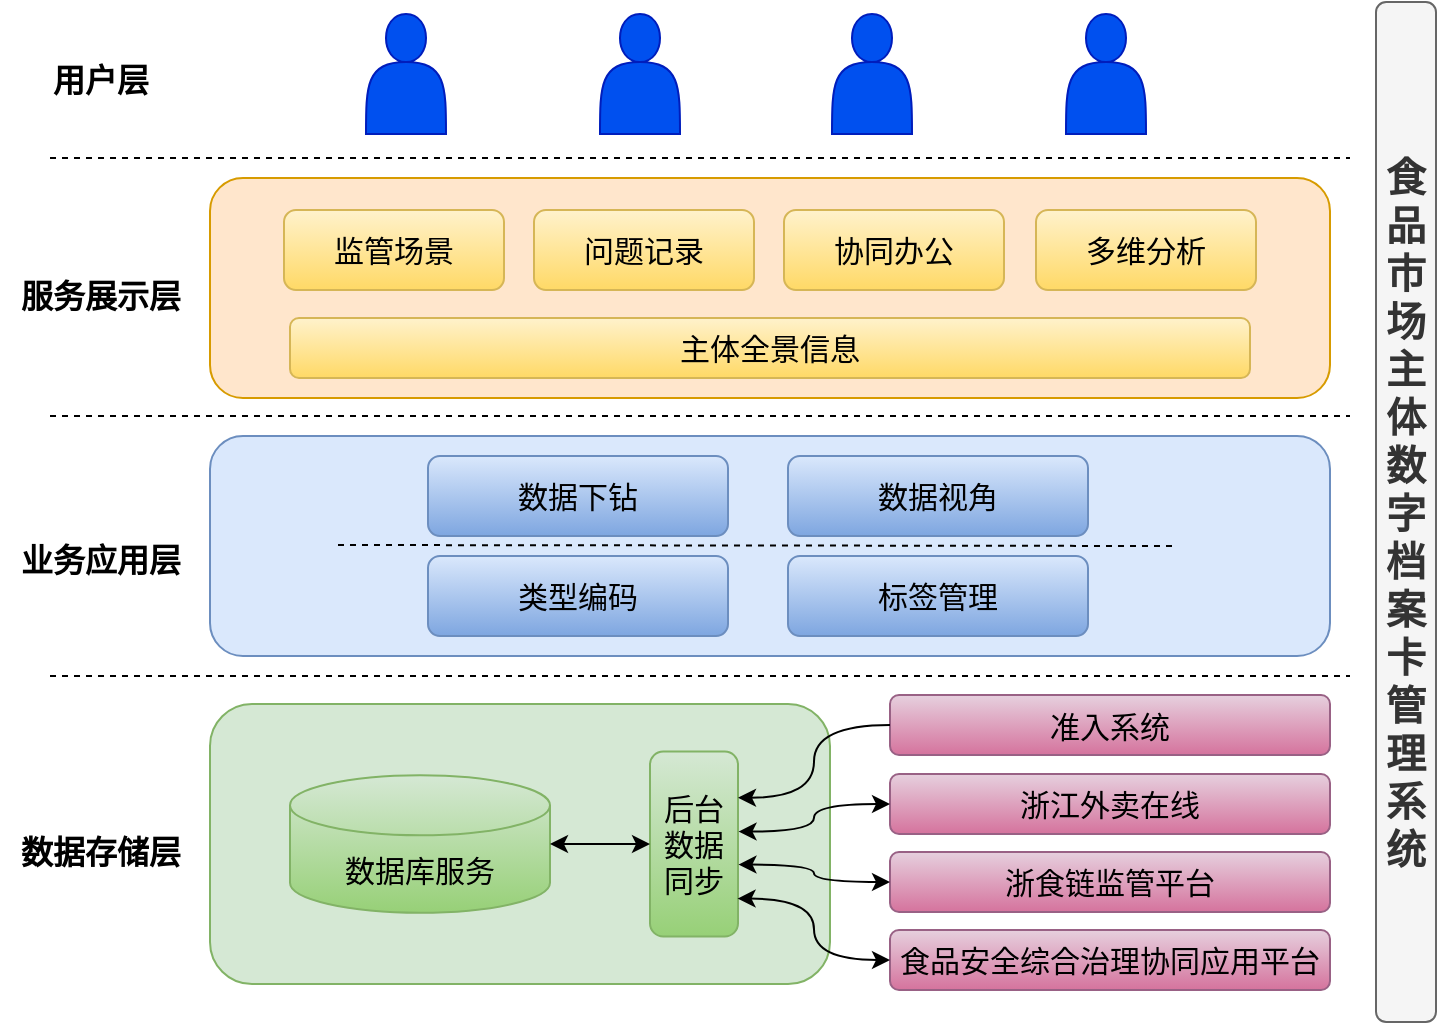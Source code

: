 <mxfile version="21.0.6" type="device" pages="3"><diagram name="系统设计图" id="EEXN2VxcRSpLUWNV9-x_"><mxGraphModel dx="1434" dy="764" grid="0" gridSize="10" guides="1" tooltips="1" connect="1" arrows="1" fold="1" page="1" pageScale="1" pageWidth="827" pageHeight="1169" math="0" shadow="0"><root><mxCell id="0"/><mxCell id="1" parent="0"/><mxCell id="787o75K23KcmVwRgDzxe-7" value="" style="rounded=1;whiteSpace=wrap;html=1;strokeColor=#d79b00;strokeWidth=1;fillColor=#ffe6cc;align=left;verticalAlign=middle;horizontal=1;fontSize=15;" parent="1" vertex="1"><mxGeometry x="150" y="370" width="560" height="110" as="geometry"/></mxCell><mxCell id="787o75K23KcmVwRgDzxe-3" value="" style="endArrow=none;html=1;rounded=0;dashed=1;fontSize=15;" parent="1" edge="1"><mxGeometry width="50" height="50" relative="1" as="geometry"><mxPoint x="70" y="489" as="sourcePoint"/><mxPoint x="720" y="489" as="targetPoint"/></mxGeometry></mxCell><mxCell id="787o75K23KcmVwRgDzxe-9" value="监管场景" style="rounded=1;whiteSpace=wrap;html=1;strokeColor=#d6b656;strokeWidth=1;fillColor=#fff2cc;shadow=0;glass=0;gradientColor=#ffd966;fontSize=15;" parent="1" vertex="1"><mxGeometry x="187" y="386" width="110" height="40" as="geometry"/></mxCell><mxCell id="787o75K23KcmVwRgDzxe-10" value="协同办公" style="rounded=1;whiteSpace=wrap;html=1;strokeColor=#d6b656;strokeWidth=1;fillColor=#fff2cc;shadow=0;glass=0;gradientColor=#ffd966;fontSize=15;" parent="1" vertex="1"><mxGeometry x="437" y="386" width="110" height="40" as="geometry"/></mxCell><mxCell id="787o75K23KcmVwRgDzxe-11" value="主体全景信息" style="rounded=1;whiteSpace=wrap;html=1;strokeColor=#d6b656;strokeWidth=1;fillColor=#fff2cc;shadow=0;glass=0;gradientColor=#ffd966;fontSize=15;" parent="1" vertex="1"><mxGeometry x="190" y="440" width="480" height="30" as="geometry"/></mxCell><mxCell id="787o75K23KcmVwRgDzxe-12" value="" style="rounded=1;whiteSpace=wrap;html=1;strokeColor=#6c8ebf;strokeWidth=1;fillColor=#dae8fc;align=left;verticalAlign=middle;horizontal=1;fontSize=15;" parent="1" vertex="1"><mxGeometry x="150" y="499" width="560" height="110" as="geometry"/></mxCell><mxCell id="787o75K23KcmVwRgDzxe-18" value="" style="rounded=1;whiteSpace=wrap;html=1;strokeColor=#82b366;strokeWidth=1;fillColor=#d5e8d4;align=left;verticalAlign=middle;horizontal=1;fontSize=15;" parent="1" vertex="1"><mxGeometry x="150" y="633" width="310" height="140" as="geometry"/></mxCell><mxCell id="787o75K23KcmVwRgDzxe-22" value="后台数据同步" style="rounded=1;whiteSpace=wrap;html=1;strokeColor=#82b366;strokeWidth=1;fillColor=#d5e8d4;shadow=0;glass=0;gradientColor=#97d077;fontSize=15;verticalAlign=middle;horizontal=1;align=center;" parent="1" vertex="1"><mxGeometry x="370" y="656.75" width="44" height="92.51" as="geometry"/></mxCell><mxCell id="787o75K23KcmVwRgDzxe-23" value="数据库服务" style="shape=cylinder3;whiteSpace=wrap;html=1;boundedLbl=1;backgroundOutline=1;size=15;shadow=0;glass=0;sketch=0;strokeColor=#82b366;strokeWidth=1;fillColor=#d5e8d4;gradientColor=#97d077;fontSize=15;" parent="1" vertex="1"><mxGeometry x="190" y="668.63" width="130" height="68.75" as="geometry"/></mxCell><mxCell id="787o75K23KcmVwRgDzxe-24" value="服务展示层" style="text;html=1;align=center;verticalAlign=middle;resizable=0;points=[];autosize=1;strokeColor=none;fillColor=none;fontSize=16;fontStyle=1" parent="1" vertex="1"><mxGeometry x="45" y="414" width="100" height="30" as="geometry"/></mxCell><mxCell id="787o75K23KcmVwRgDzxe-25" value="" style="endArrow=none;html=1;rounded=0;dashed=1;fontSize=15;" parent="1" edge="1"><mxGeometry width="50" height="50" relative="1" as="geometry"><mxPoint x="70" y="619" as="sourcePoint"/><mxPoint x="720" y="619" as="targetPoint"/></mxGeometry></mxCell><mxCell id="787o75K23KcmVwRgDzxe-26" value="用户层" style="text;html=1;align=center;verticalAlign=middle;resizable=0;points=[];autosize=1;strokeColor=none;fillColor=none;fontSize=16;fontStyle=1" parent="1" vertex="1"><mxGeometry x="60" y="306" width="70" height="30" as="geometry"/></mxCell><mxCell id="787o75K23KcmVwRgDzxe-28" value="" style="shape=actor;whiteSpace=wrap;html=1;shadow=0;glass=0;sketch=0;strokeColor=#001DBC;strokeWidth=1;fillColor=#0050ef;fontColor=#ffffff;fontSize=15;" parent="1" vertex="1"><mxGeometry x="228" y="288" width="40" height="60" as="geometry"/></mxCell><mxCell id="787o75K23KcmVwRgDzxe-29" value="" style="shape=actor;whiteSpace=wrap;html=1;shadow=0;glass=0;sketch=0;strokeColor=#001DBC;strokeWidth=1;fillColor=#0050ef;fontColor=#ffffff;fontSize=15;" parent="1" vertex="1"><mxGeometry x="345" y="288" width="40" height="60" as="geometry"/></mxCell><mxCell id="787o75K23KcmVwRgDzxe-30" value="" style="shape=actor;whiteSpace=wrap;html=1;shadow=0;glass=0;sketch=0;strokeColor=#001DBC;strokeWidth=1;fillColor=#0050ef;fontColor=#ffffff;fontSize=15;" parent="1" vertex="1"><mxGeometry x="461" y="288" width="40" height="60" as="geometry"/></mxCell><mxCell id="787o75K23KcmVwRgDzxe-31" value="业务应用层" style="text;html=1;align=center;verticalAlign=middle;resizable=0;points=[];autosize=1;strokeColor=none;fillColor=none;fontSize=16;fontStyle=1" parent="1" vertex="1"><mxGeometry x="45" y="546" width="100" height="30" as="geometry"/></mxCell><mxCell id="787o75K23KcmVwRgDzxe-32" value="数据存储层" style="text;html=1;align=center;verticalAlign=middle;resizable=0;points=[];autosize=1;strokeColor=none;fillColor=none;fontSize=16;fontStyle=1" parent="1" vertex="1"><mxGeometry x="45" y="692" width="100" height="30" as="geometry"/></mxCell><mxCell id="787o75K23KcmVwRgDzxe-33" value="准入系统" style="rounded=1;whiteSpace=wrap;html=1;shadow=0;glass=0;sketch=0;strokeColor=#996185;strokeWidth=1;fillColor=#e6d0de;gradientColor=#d5739d;fontSize=15;" parent="1" vertex="1"><mxGeometry x="490" y="628.5" width="220" height="30" as="geometry"/></mxCell><mxCell id="787o75K23KcmVwRgDzxe-34" value="浙江外卖在线" style="rounded=1;whiteSpace=wrap;html=1;shadow=0;glass=0;sketch=0;strokeColor=#996185;strokeWidth=1;fillColor=#e6d0de;gradientColor=#d5739d;fontSize=15;" parent="1" vertex="1"><mxGeometry x="490" y="668" width="220" height="30" as="geometry"/></mxCell><mxCell id="787o75K23KcmVwRgDzxe-35" value="浙食链监管平台" style="rounded=1;whiteSpace=wrap;html=1;shadow=0;glass=0;sketch=0;strokeColor=#996185;strokeWidth=1;fillColor=#e6d0de;gradientColor=#d5739d;fontSize=15;" parent="1" vertex="1"><mxGeometry x="490" y="707" width="220" height="30" as="geometry"/></mxCell><mxCell id="787o75K23KcmVwRgDzxe-36" value="食品安全综合治理协同应用平台" style="rounded=1;whiteSpace=wrap;html=1;shadow=0;glass=0;sketch=0;strokeColor=#996185;strokeWidth=1;fillColor=#e6d0de;gradientColor=#d5739d;fontSize=15;" parent="1" vertex="1"><mxGeometry x="490" y="746" width="220" height="30" as="geometry"/></mxCell><mxCell id="787o75K23KcmVwRgDzxe-37" value="" style="endArrow=none;html=1;rounded=0;dashed=1;fontSize=15;" parent="1" edge="1"><mxGeometry width="50" height="50" relative="1" as="geometry"><mxPoint x="70" y="360" as="sourcePoint"/><mxPoint x="720" y="360" as="targetPoint"/></mxGeometry></mxCell><mxCell id="787o75K23KcmVwRgDzxe-38" value="" style="shape=actor;whiteSpace=wrap;html=1;shadow=0;glass=0;sketch=0;strokeColor=#001DBC;strokeWidth=1;fillColor=#0050ef;fontColor=#ffffff;fontSize=15;" parent="1" vertex="1"><mxGeometry x="578" y="288" width="40" height="60" as="geometry"/></mxCell><mxCell id="787o75K23KcmVwRgDzxe-39" value="数据视角" style="rounded=1;whiteSpace=wrap;html=1;strokeColor=#6c8ebf;strokeWidth=1;fillColor=#dae8fc;shadow=0;glass=0;gradientColor=#7ea6e0;fontSize=15;" parent="1" vertex="1"><mxGeometry x="439" y="509" width="150" height="40" as="geometry"/></mxCell><mxCell id="787o75K23KcmVwRgDzxe-41" value="问题记录" style="rounded=1;whiteSpace=wrap;html=1;strokeColor=#d6b656;strokeWidth=1;fillColor=#fff2cc;shadow=0;glass=0;gradientColor=#ffd966;fontSize=15;" parent="1" vertex="1"><mxGeometry x="312" y="386" width="110" height="40" as="geometry"/></mxCell><mxCell id="787o75K23KcmVwRgDzxe-42" value="食品市场主体数字档案卡管理系统" style="rounded=1;whiteSpace=wrap;html=1;shadow=0;glass=0;sketch=0;strokeColor=#666666;strokeWidth=1;fontSize=20;fillColor=#f5f5f5;arcSize=17;fontStyle=1;fontColor=#333333;" parent="1" vertex="1"><mxGeometry x="733" y="282" width="30" height="510" as="geometry"/></mxCell><mxCell id="787o75K23KcmVwRgDzxe-45" value="数据下钻" style="rounded=1;whiteSpace=wrap;html=1;strokeColor=#6c8ebf;strokeWidth=1;fillColor=#dae8fc;shadow=0;glass=0;gradientColor=#7ea6e0;fontSize=15;" parent="1" vertex="1"><mxGeometry x="259" y="509" width="150" height="40" as="geometry"/></mxCell><mxCell id="787o75K23KcmVwRgDzxe-46" value="类型编码" style="rounded=1;whiteSpace=wrap;html=1;strokeColor=#6c8ebf;strokeWidth=1;fillColor=#dae8fc;shadow=0;glass=0;gradientColor=#7ea6e0;fontSize=15;" parent="1" vertex="1"><mxGeometry x="259" y="559" width="150" height="40" as="geometry"/></mxCell><mxCell id="787o75K23KcmVwRgDzxe-47" value="标签管理" style="rounded=1;whiteSpace=wrap;html=1;strokeColor=#6c8ebf;strokeWidth=1;fillColor=#dae8fc;shadow=0;glass=0;gradientColor=#7ea6e0;fontSize=15;" parent="1" vertex="1"><mxGeometry x="439" y="559" width="150" height="40" as="geometry"/></mxCell><mxCell id="787o75K23KcmVwRgDzxe-50" value="" style="endArrow=none;startArrow=classic;html=1;rounded=0;fontSize=15;entryX=0;entryY=0.5;entryDx=0;entryDy=0;exitX=1;exitY=0.25;exitDx=0;exitDy=0;startFill=1;endFill=0;strokeWidth=1;edgeStyle=orthogonalEdgeStyle;curved=1;" parent="1" source="787o75K23KcmVwRgDzxe-22" target="787o75K23KcmVwRgDzxe-33" edge="1"><mxGeometry width="50" height="50" relative="1" as="geometry"><mxPoint x="420" y="681" as="sourcePoint"/><mxPoint x="510" y="681" as="targetPoint"/></mxGeometry></mxCell><mxCell id="787o75K23KcmVwRgDzxe-51" value="" style="endArrow=classic;startArrow=classic;html=1;rounded=0;fontSize=15;entryX=0;entryY=0.5;entryDx=0;entryDy=0;exitX=1.006;exitY=0.433;exitDx=0;exitDy=0;exitPerimeter=0;strokeWidth=1;edgeStyle=orthogonalEdgeStyle;curved=1;" parent="1" source="787o75K23KcmVwRgDzxe-22" target="787o75K23KcmVwRgDzxe-34" edge="1"><mxGeometry width="50" height="50" relative="1" as="geometry"><mxPoint x="430" y="715" as="sourcePoint"/><mxPoint x="500" y="653" as="targetPoint"/></mxGeometry></mxCell><mxCell id="787o75K23KcmVwRgDzxe-52" value="" style="endArrow=classic;startArrow=classic;html=1;rounded=0;fontSize=15;entryX=0;entryY=0.5;entryDx=0;entryDy=0;exitX=1.005;exitY=0.611;exitDx=0;exitDy=0;exitPerimeter=0;strokeWidth=1;edgeStyle=orthogonalEdgeStyle;curved=1;" parent="1" source="787o75K23KcmVwRgDzxe-22" target="787o75K23KcmVwRgDzxe-35" edge="1"><mxGeometry width="50" height="50" relative="1" as="geometry"><mxPoint x="440" y="727" as="sourcePoint"/><mxPoint x="510" y="665" as="targetPoint"/></mxGeometry></mxCell><mxCell id="787o75K23KcmVwRgDzxe-53" value="" style="endArrow=classic;startArrow=classic;html=1;rounded=0;fontSize=15;entryX=0;entryY=0.5;entryDx=0;entryDy=0;exitX=0.995;exitY=0.795;exitDx=0;exitDy=0;exitPerimeter=0;strokeWidth=1;edgeStyle=orthogonalEdgeStyle;curved=1;" parent="1" source="787o75K23KcmVwRgDzxe-22" target="787o75K23KcmVwRgDzxe-36" edge="1"><mxGeometry width="50" height="50" relative="1" as="geometry"><mxPoint x="420" y="736" as="sourcePoint"/><mxPoint x="489" y="746" as="targetPoint"/></mxGeometry></mxCell><mxCell id="787o75K23KcmVwRgDzxe-61" value="" style="endArrow=none;html=1;rounded=0;dashed=1;fontSize=15;" parent="1" edge="1"><mxGeometry width="50" height="50" relative="1" as="geometry"><mxPoint x="214" y="553.5" as="sourcePoint"/><mxPoint x="634" y="554" as="targetPoint"/></mxGeometry></mxCell><mxCell id="787o75K23KcmVwRgDzxe-68" value="多维分析" style="rounded=1;whiteSpace=wrap;html=1;strokeColor=#d6b656;strokeWidth=1;fillColor=#fff2cc;shadow=0;glass=0;gradientColor=#ffd966;fontSize=15;" parent="1" vertex="1"><mxGeometry x="563" y="386" width="110" height="40" as="geometry"/></mxCell><mxCell id="787o75K23KcmVwRgDzxe-69" value="" style="endArrow=classic;startArrow=classic;html=1;rounded=0;fontSize=15;exitX=1;exitY=0.5;exitDx=0;exitDy=0;exitPerimeter=0;strokeWidth=1;edgeStyle=orthogonalEdgeStyle;curved=1;" parent="1" source="787o75K23KcmVwRgDzxe-23" target="787o75K23KcmVwRgDzxe-22" edge="1"><mxGeometry width="50" height="50" relative="1" as="geometry"><mxPoint x="320" y="706" as="sourcePoint"/><mxPoint x="396" y="692" as="targetPoint"/></mxGeometry></mxCell></root></mxGraphModel></diagram><diagram id="h-rIVROMtJJza55kX03G" name="e-r图"><mxGraphModel dx="1195" dy="637" grid="0" gridSize="10" guides="1" tooltips="1" connect="1" arrows="1" fold="1" page="0" pageScale="1" pageWidth="827" pageHeight="1169" math="0" shadow="0"><root><mxCell id="0"/><mxCell id="1" parent="0"/><mxCell id="5vMFrEF6EgUHehPr5z5r-11" value="食品安全管理员" style="rounded=1;arcSize=10;whiteSpace=wrap;html=1;align=center;" parent="1" vertex="1"><mxGeometry x="710" y="107.5" width="120" height="50" as="geometry"/></mxCell><mxCell id="5vMFrEF6EgUHehPr5z5r-13" value="联系方式" style="ellipse;whiteSpace=wrap;html=1;align=center;" parent="1" vertex="1"><mxGeometry x="640" y="190" width="80" height="30" as="geometry"/></mxCell><mxCell id="5vMFrEF6EgUHehPr5z5r-15" value="姓名" style="ellipse;whiteSpace=wrap;html=1;align=center;" parent="1" vertex="1"><mxGeometry x="596" y="117.5" width="80" height="30" as="geometry"/></mxCell><mxCell id="5vMFrEF6EgUHehPr5z5r-17" value="身份证号码" style="ellipse;whiteSpace=wrap;html=1;align=center;fontStyle=4;" parent="1" vertex="1"><mxGeometry x="640" y="60" width="80" height="30" as="geometry"/></mxCell><mxCell id="5vMFrEF6EgUHehPr5z5r-95" style="edgeStyle=none;rounded=0;orthogonalLoop=1;jettySize=auto;html=1;endArrow=none;endFill=0;exitX=0.5;exitY=1;exitDx=0;exitDy=0;" parent="1" source="5vMFrEF6EgUHehPr5z5r-90" target="IGwC5QNGFnXJv_AMeZM3-9" edge="1"><mxGeometry relative="1" as="geometry"/></mxCell><mxCell id="5vMFrEF6EgUHehPr5z5r-90" value="填报" style="shape=rhombus;perimeter=rhombusPerimeter;whiteSpace=wrap;html=1;align=center;fillColor=#e1d5e7;strokeColor=#9673a6;" parent="1" vertex="1"><mxGeometry x="343.18" y="585" width="108" height="43" as="geometry"/></mxCell><mxCell id="5vMFrEF6EgUHehPr5z5r-97" style="edgeStyle=none;rounded=0;orthogonalLoop=1;jettySize=auto;html=1;endArrow=none;endFill=0;exitX=0.5;exitY=1;exitDx=0;exitDy=0;" parent="1" source="5vMFrEF6EgUHehPr5z5r-92" target="5vMFrEF6EgUHehPr5z5r-4" edge="1"><mxGeometry relative="1" as="geometry"/></mxCell><mxCell id="5vMFrEF6EgUHehPr5z5r-92" value="产生" style="shape=rhombus;perimeter=rhombusPerimeter;whiteSpace=wrap;html=1;align=center;fillColor=#e1d5e7;strokeColor=#9673a6;" parent="1" vertex="1"><mxGeometry x="740" y="572" width="108" height="43" as="geometry"/></mxCell><mxCell id="5vMFrEF6EgUHehPr5z5r-99" style="edgeStyle=none;rounded=0;orthogonalLoop=1;jettySize=auto;html=1;endArrow=none;endFill=0;exitX=0.5;exitY=1;exitDx=0;exitDy=0;" parent="1" source="5vMFrEF6EgUHehPr5z5r-93" target="5vMFrEF6EgUHehPr5z5r-29" edge="1"><mxGeometry relative="1" as="geometry"><mxPoint x="1090.23" y="613" as="sourcePoint"/></mxGeometry></mxCell><mxCell id="5vMFrEF6EgUHehPr5z5r-93" value="填报" style="shape=rhombus;perimeter=rhombusPerimeter;whiteSpace=wrap;html=1;align=center;fillColor=#e1d5e7;strokeColor=#9673a6;" parent="1" vertex="1"><mxGeometry x="1012" y="570" width="108" height="43" as="geometry"/></mxCell><mxCell id="5vMFrEF6EgUHehPr5z5r-94" style="edgeStyle=none;rounded=0;orthogonalLoop=1;jettySize=auto;html=1;entryX=0.5;entryY=0;entryDx=0;entryDy=0;endArrow=none;endFill=0;" parent="1" source="Necuwkroy8uWa7DUt1Y0-17" target="5vMFrEF6EgUHehPr5z5r-90" edge="1"><mxGeometry relative="1" as="geometry"><mxPoint x="377.18" y="566.5" as="targetPoint"/></mxGeometry></mxCell><mxCell id="5vMFrEF6EgUHehPr5z5r-96" style="edgeStyle=none;rounded=0;orthogonalLoop=1;jettySize=auto;html=1;entryX=0.5;entryY=0;entryDx=0;entryDy=0;endArrow=none;endFill=0;" parent="1" source="Necuwkroy8uWa7DUt1Y0-1" target="5vMFrEF6EgUHehPr5z5r-92" edge="1"><mxGeometry relative="1" as="geometry"/></mxCell><mxCell id="5vMFrEF6EgUHehPr5z5r-98" style="edgeStyle=none;rounded=0;orthogonalLoop=1;jettySize=auto;html=1;entryX=0.5;entryY=0;entryDx=0;entryDy=0;endArrow=none;endFill=0;" parent="1" source="5vMFrEF6EgUHehPr5z5r-22" target="5vMFrEF6EgUHehPr5z5r-93" edge="1"><mxGeometry relative="1" as="geometry"><mxPoint x="1110" y="566.5" as="targetPoint"/></mxGeometry></mxCell><mxCell id="5vMFrEF6EgUHehPr5z5r-103" style="edgeStyle=none;rounded=0;orthogonalLoop=1;jettySize=auto;html=1;endArrow=none;endFill=0;" parent="1" source="5vMFrEF6EgUHehPr5z5r-100" target="Necuwkroy8uWa7DUt1Y0-1" edge="1"><mxGeometry relative="1" as="geometry"/></mxCell><mxCell id="5vMFrEF6EgUHehPr5z5r-104" style="edgeStyle=none;rounded=0;orthogonalLoop=1;jettySize=auto;html=1;endArrow=none;endFill=0;exitX=0.5;exitY=0;exitDx=0;exitDy=0;" parent="1" source="5vMFrEF6EgUHehPr5z5r-100" target="Necuwkroy8uWa7DUt1Y0-17" edge="1"><mxGeometry relative="1" as="geometry"><mxPoint x="496.815" y="426.193" as="sourcePoint"/></mxGeometry></mxCell><mxCell id="5vMFrEF6EgUHehPr5z5r-100" value="&lt;br&gt;ISA" style="triangle;whiteSpace=wrap;html=1;rotation=0;horizontal=1;verticalAlign=middle;direction=north;fillColor=#d5e8d4;strokeColor=#82b366;" parent="1" vertex="1"><mxGeometry x="462" y="396" width="58" height="40" as="geometry"/></mxCell><mxCell id="5vMFrEF6EgUHehPr5z5r-106" style="edgeStyle=none;rounded=0;orthogonalLoop=1;jettySize=auto;html=1;endArrow=none;endFill=0;" parent="1" source="5vMFrEF6EgUHehPr5z5r-105" target="Necuwkroy8uWa7DUt1Y0-1" edge="1"><mxGeometry relative="1" as="geometry"/></mxCell><mxCell id="5vMFrEF6EgUHehPr5z5r-107" style="edgeStyle=none;rounded=0;orthogonalLoop=1;jettySize=auto;html=1;endArrow=none;endFill=0;exitX=0.5;exitY=1;exitDx=0;exitDy=0;" parent="1" source="5vMFrEF6EgUHehPr5z5r-105" target="5vMFrEF6EgUHehPr5z5r-22" edge="1"><mxGeometry relative="1" as="geometry"><mxPoint x="949.999" y="436.371" as="sourcePoint"/></mxGeometry></mxCell><mxCell id="5vMFrEF6EgUHehPr5z5r-105" value="&lt;br&gt;ISA" style="triangle;whiteSpace=wrap;html=1;rotation=0;horizontal=1;verticalAlign=middle;direction=north;fillColor=#d5e8d4;strokeColor=#82b366;" parent="1" vertex="1"><mxGeometry x="932" y="416" width="58" height="40" as="geometry"/></mxCell><mxCell id="Necuwkroy8uWa7DUt1Y0-1" value="食品商户主体" style="rounded=1;arcSize=10;whiteSpace=wrap;html=1;align=center;fillColor=#ffe6cc;strokeColor=#d79b00;fontSize=13;" parent="1" vertex="1"><mxGeometry x="656" y="421.5" width="120" height="50" as="geometry"/></mxCell><mxCell id="5vMFrEF6EgUHehPr5z5r-39" value="" style="rounded=0;orthogonalLoop=1;jettySize=auto;html=1;endArrow=none;endFill=0;" parent="1" source="Necuwkroy8uWa7DUt1Y0-2" target="Necuwkroy8uWa7DUt1Y0-1" edge="1"><mxGeometry relative="1" as="geometry"/></mxCell><mxCell id="Necuwkroy8uWa7DUt1Y0-2" value="业态类型" style="ellipse;whiteSpace=wrap;html=1;align=center;fillColor=#dae8fc;strokeColor=#6c8ebf;" parent="1" vertex="1"><mxGeometry x="730" y="323.5" width="80" height="30" as="geometry"/></mxCell><mxCell id="5vMFrEF6EgUHehPr5z5r-47" style="edgeStyle=none;rounded=0;orthogonalLoop=1;jettySize=auto;html=1;endArrow=none;endFill=0;" parent="1" source="Necuwkroy8uWa7DUt1Y0-6" target="Necuwkroy8uWa7DUt1Y0-1" edge="1"><mxGeometry relative="1" as="geometry"/></mxCell><mxCell id="Necuwkroy8uWa7DUt1Y0-6" value="经营范围" style="ellipse;whiteSpace=wrap;html=1;align=center;fillColor=#dae8fc;strokeColor=#6c8ebf;" parent="1" vertex="1"><mxGeometry x="676" y="540" width="80" height="30" as="geometry"/></mxCell><mxCell id="5vMFrEF6EgUHehPr5z5r-51" style="edgeStyle=none;rounded=0;orthogonalLoop=1;jettySize=auto;html=1;endArrow=none;endFill=0;" parent="1" source="Necuwkroy8uWa7DUt1Y0-9" target="Necuwkroy8uWa7DUt1Y0-1" edge="1"><mxGeometry relative="1" as="geometry"/></mxCell><mxCell id="Necuwkroy8uWa7DUt1Y0-9" value="生产许可证号（O）" style="ellipse;whiteSpace=wrap;html=1;align=center;fillColor=#dae8fc;strokeColor=#6c8ebf;" parent="1" vertex="1"><mxGeometry x="794" y="350" width="80" height="30" as="geometry"/></mxCell><mxCell id="5vMFrEF6EgUHehPr5z5r-50" style="edgeStyle=none;rounded=0;orthogonalLoop=1;jettySize=auto;html=1;endArrow=none;endFill=0;" parent="1" source="Necuwkroy8uWa7DUt1Y0-13" target="Necuwkroy8uWa7DUt1Y0-1" edge="1"><mxGeometry relative="1" as="geometry"/></mxCell><mxCell id="Necuwkroy8uWa7DUt1Y0-13" value="&lt;div&gt;经营许可证号/&lt;/div&gt;&lt;div&gt;三小登记证/&lt;/div&gt;&lt;div&gt;预包装备案号&lt;br&gt;&lt;/div&gt;" style="ellipse;whiteSpace=wrap;html=1;align=center;fillColor=#dae8fc;strokeColor=#6c8ebf;" parent="1" vertex="1"><mxGeometry x="824" y="380" width="100" height="53" as="geometry"/></mxCell><mxCell id="5vMFrEF6EgUHehPr5z5r-49" style="edgeStyle=none;rounded=0;orthogonalLoop=1;jettySize=auto;html=1;endArrow=none;endFill=0;" parent="1" source="Necuwkroy8uWa7DUt1Y0-14" target="Necuwkroy8uWa7DUt1Y0-1" edge="1"><mxGeometry relative="1" as="geometry"/></mxCell><mxCell id="Necuwkroy8uWa7DUt1Y0-14" value="标签列表" style="ellipse;whiteSpace=wrap;html=1;align=center;fillColor=#dae8fc;strokeColor=#6c8ebf;" parent="1" vertex="1"><mxGeometry x="830" y="453.5" width="80" height="30" as="geometry"/></mxCell><mxCell id="5vMFrEF6EgUHehPr5z5r-48" style="edgeStyle=none;rounded=0;orthogonalLoop=1;jettySize=auto;html=1;endArrow=none;endFill=0;" parent="1" source="Necuwkroy8uWa7DUt1Y0-15" target="Necuwkroy8uWa7DUt1Y0-1" edge="1"><mxGeometry relative="1" as="geometry"/></mxCell><mxCell id="Necuwkroy8uWa7DUt1Y0-15" value="主体评级" style="ellipse;whiteSpace=wrap;html=1;align=center;fillColor=#dae8fc;strokeColor=#6c8ebf;" parent="1" vertex="1"><mxGeometry x="794" y="510" width="80" height="30" as="geometry"/></mxCell><mxCell id="5vMFrEF6EgUHehPr5z5r-41" style="rounded=0;orthogonalLoop=1;jettySize=auto;html=1;endArrow=none;endFill=0;" parent="1" source="Necuwkroy8uWa7DUt1Y0-3" target="Necuwkroy8uWa7DUt1Y0-1" edge="1"><mxGeometry relative="1" as="geometry"/></mxCell><mxCell id="Necuwkroy8uWa7DUt1Y0-3" value="商家名称" style="ellipse;whiteSpace=wrap;html=1;align=center;fillColor=#dae8fc;strokeColor=#6c8ebf;" parent="1" vertex="1"><mxGeometry x="640" y="320" width="80" height="30" as="geometry"/></mxCell><mxCell id="5vMFrEF6EgUHehPr5z5r-43" style="edgeStyle=none;rounded=0;orthogonalLoop=1;jettySize=auto;html=1;endArrow=none;endFill=0;" parent="1" source="Necuwkroy8uWa7DUt1Y0-5" target="Necuwkroy8uWa7DUt1Y0-1" edge="1"><mxGeometry relative="1" as="geometry"/></mxCell><mxCell id="Necuwkroy8uWa7DUt1Y0-5" value="主体类型" style="ellipse;whiteSpace=wrap;html=1;align=center;fillColor=#dae8fc;strokeColor=#6c8ebf;" parent="1" vertex="1"><mxGeometry x="530" y="383.5" width="80" height="30" as="geometry"/></mxCell><mxCell id="5vMFrEF6EgUHehPr5z5r-44" style="edgeStyle=none;rounded=0;orthogonalLoop=1;jettySize=auto;html=1;entryX=0;entryY=0.75;entryDx=0;entryDy=0;endArrow=none;endFill=0;" parent="1" source="Necuwkroy8uWa7DUt1Y0-7" target="Necuwkroy8uWa7DUt1Y0-1" edge="1"><mxGeometry relative="1" as="geometry"/></mxCell><mxCell id="Necuwkroy8uWa7DUt1Y0-7" value="地址" style="ellipse;whiteSpace=wrap;html=1;align=center;fillColor=#dae8fc;strokeColor=#6c8ebf;" parent="1" vertex="1"><mxGeometry x="520" y="441.5" width="80" height="30" as="geometry"/></mxCell><mxCell id="5vMFrEF6EgUHehPr5z5r-45" style="edgeStyle=none;rounded=0;orthogonalLoop=1;jettySize=auto;html=1;endArrow=none;endFill=0;" parent="1" source="Necuwkroy8uWa7DUt1Y0-8" target="Necuwkroy8uWa7DUt1Y0-1" edge="1"><mxGeometry relative="1" as="geometry"><mxPoint x="676" y="468.5" as="targetPoint"/></mxGeometry></mxCell><mxCell id="Necuwkroy8uWa7DUt1Y0-8" value="负责人/法定代表人" style="ellipse;whiteSpace=wrap;html=1;align=center;fillColor=#dae8fc;strokeColor=#6c8ebf;" parent="1" vertex="1"><mxGeometry x="537" y="483.5" width="80" height="30" as="geometry"/></mxCell><mxCell id="5vMFrEF6EgUHehPr5z5r-46" style="edgeStyle=none;rounded=0;orthogonalLoop=1;jettySize=auto;html=1;endArrow=none;endFill=0;" parent="1" source="Necuwkroy8uWa7DUt1Y0-12" target="Necuwkroy8uWa7DUt1Y0-1" edge="1"><mxGeometry relative="1" as="geometry"/></mxCell><mxCell id="Necuwkroy8uWa7DUt1Y0-12" value="联系电话" style="ellipse;whiteSpace=wrap;html=1;align=center;fillColor=#dae8fc;strokeColor=#6c8ebf;" parent="1" vertex="1"><mxGeometry x="590" y="520" width="80" height="30" as="geometry"/></mxCell><mxCell id="5vMFrEF6EgUHehPr5z5r-42" style="edgeStyle=none;rounded=0;orthogonalLoop=1;jettySize=auto;html=1;endArrow=none;endFill=0;" parent="1" source="Necuwkroy8uWa7DUt1Y0-16" target="Necuwkroy8uWa7DUt1Y0-1" edge="1"><mxGeometry relative="1" as="geometry"/></mxCell><mxCell id="Necuwkroy8uWa7DUt1Y0-16" value="统一社会&lt;br&gt;信用代码" style="ellipse;whiteSpace=wrap;html=1;align=center;fontStyle=4;fillColor=#dae8fc;strokeColor=#6c8ebf;" parent="1" vertex="1"><mxGeometry x="560" y="340.5" width="80" height="30" as="geometry"/></mxCell><mxCell id="Necuwkroy8uWa7DUt1Y0-17" value="外卖商家" style="rounded=1;arcSize=10;whiteSpace=wrap;html=1;align=center;fillColor=#ffe6cc;strokeColor=#d79b00;fontSize=13;" parent="1" vertex="1"><mxGeometry x="260" y="416" width="120" height="50" as="geometry"/></mxCell><mxCell id="5vMFrEF6EgUHehPr5z5r-54" style="edgeStyle=none;rounded=0;orthogonalLoop=1;jettySize=auto;html=1;endArrow=none;endFill=0;" parent="1" source="Necuwkroy8uWa7DUt1Y0-19" target="Necuwkroy8uWa7DUt1Y0-17" edge="1"><mxGeometry relative="1" as="geometry"><mxPoint x="250" y="446" as="targetPoint"/></mxGeometry></mxCell><mxCell id="Necuwkroy8uWa7DUt1Y0-19" value="统一社会&lt;br&gt;信用代码" style="ellipse;whiteSpace=wrap;html=1;align=center;fontStyle=4;" parent="1" vertex="1"><mxGeometry x="170" y="356" width="80" height="30" as="geometry"/></mxCell><mxCell id="5vMFrEF6EgUHehPr5z5r-55" style="edgeStyle=none;rounded=0;orthogonalLoop=1;jettySize=auto;html=1;endArrow=none;endFill=0;" parent="1" target="Necuwkroy8uWa7DUt1Y0-17" edge="1"><mxGeometry relative="1" as="geometry"><mxPoint x="230.0" y="442.5" as="sourcePoint"/></mxGeometry></mxCell><mxCell id="5vMFrEF6EgUHehPr5z5r-56" style="edgeStyle=none;rounded=0;orthogonalLoop=1;jettySize=auto;html=1;endArrow=none;endFill=0;" parent="1" source="IGwC5QNGFnXJv_AMeZM3-4" target="Necuwkroy8uWa7DUt1Y0-17" edge="1"><mxGeometry relative="1" as="geometry"/></mxCell><mxCell id="IGwC5QNGFnXJv_AMeZM3-4" value="接入平台" style="ellipse;whiteSpace=wrap;html=1;align=center;fillColor=#dae8fc;strokeColor=#6c8ebf;" parent="1" vertex="1"><mxGeometry x="394" y="366" width="80" height="30" as="geometry"/></mxCell><mxCell id="5vMFrEF6EgUHehPr5z5r-57" style="edgeStyle=none;rounded=0;orthogonalLoop=1;jettySize=auto;html=1;endArrow=none;endFill=0;" parent="1" source="IGwC5QNGFnXJv_AMeZM3-5" target="Necuwkroy8uWa7DUt1Y0-17" edge="1"><mxGeometry relative="1" as="geometry"/></mxCell><mxCell id="IGwC5QNGFnXJv_AMeZM3-5" value="美团店名(O)" style="ellipse;whiteSpace=wrap;html=1;align=center;fillColor=#dae8fc;strokeColor=#6c8ebf;" parent="1" vertex="1"><mxGeometry x="410" y="449" width="80" height="30" as="geometry"/></mxCell><mxCell id="5vMFrEF6EgUHehPr5z5r-58" style="edgeStyle=none;rounded=0;orthogonalLoop=1;jettySize=auto;html=1;endArrow=none;endFill=0;" parent="1" source="IGwC5QNGFnXJv_AMeZM3-6" target="Necuwkroy8uWa7DUt1Y0-17" edge="1"><mxGeometry relative="1" as="geometry"/></mxCell><mxCell id="IGwC5QNGFnXJv_AMeZM3-6" value="饿了么店名(O)" style="ellipse;whiteSpace=wrap;html=1;align=center;fillColor=#dae8fc;strokeColor=#6c8ebf;" parent="1" vertex="1"><mxGeometry x="394" y="505.5" width="80" height="30" as="geometry"/></mxCell><mxCell id="5vMFrEF6EgUHehPr5z5r-59" style="edgeStyle=none;rounded=0;orthogonalLoop=1;jettySize=auto;html=1;endArrow=none;endFill=0;" parent="1" source="IGwC5QNGFnXJv_AMeZM3-7" target="Necuwkroy8uWa7DUt1Y0-17" edge="1"><mxGeometry relative="1" as="geometry"/></mxCell><mxCell id="IGwC5QNGFnXJv_AMeZM3-7" value="是否接入&lt;br&gt;阳光厨房" style="ellipse;whiteSpace=wrap;html=1;align=center;fillColor=#dae8fc;strokeColor=#6c8ebf;" parent="1" vertex="1"><mxGeometry x="260" y="520" width="80" height="30" as="geometry"/></mxCell><mxCell id="5vMFrEF6EgUHehPr5z5r-60" style="edgeStyle=none;rounded=0;orthogonalLoop=1;jettySize=auto;html=1;endArrow=none;endFill=0;" parent="1" source="IGwC5QNGFnXJv_AMeZM3-8" target="Necuwkroy8uWa7DUt1Y0-17" edge="1"><mxGeometry relative="1" as="geometry"/></mxCell><mxCell id="IGwC5QNGFnXJv_AMeZM3-8" value="阳光厨房&lt;br&gt;接入方" style="ellipse;whiteSpace=wrap;html=1;align=center;fillColor=#dae8fc;strokeColor=#6c8ebf;" parent="1" vertex="1"><mxGeometry x="170" y="490" width="80" height="30" as="geometry"/></mxCell><mxCell id="5vMFrEF6EgUHehPr5z5r-53" style="edgeStyle=none;rounded=0;orthogonalLoop=1;jettySize=auto;html=1;entryX=0.5;entryY=0;entryDx=0;entryDy=0;endArrow=none;endFill=0;" parent="1" source="5vMFrEF6EgUHehPr5z5r-19" target="Necuwkroy8uWa7DUt1Y0-17" edge="1"><mxGeometry relative="1" as="geometry"/></mxCell><mxCell id="5vMFrEF6EgUHehPr5z5r-19" value="商家名称" style="ellipse;whiteSpace=wrap;html=1;align=center;" parent="1" vertex="1"><mxGeometry x="290" y="345.5" width="80" height="30" as="geometry"/></mxCell><mxCell id="5vMFrEF6EgUHehPr5z5r-22" value="“两员”主体" style="rounded=1;arcSize=10;whiteSpace=wrap;html=1;align=center;fillColor=#ffe6cc;strokeColor=#d79b00;fontSize=13;" parent="1" vertex="1"><mxGeometry x="1050" y="415" width="120" height="50" as="geometry"/></mxCell><mxCell id="5vMFrEF6EgUHehPr5z5r-73" style="edgeStyle=none;rounded=0;orthogonalLoop=1;jettySize=auto;html=1;endArrow=none;endFill=0;" parent="1" source="5vMFrEF6EgUHehPr5z5r-23" target="5vMFrEF6EgUHehPr5z5r-22" edge="1"><mxGeometry relative="1" as="geometry"/></mxCell><mxCell id="5vMFrEF6EgUHehPr5z5r-23" value="商家名称" style="ellipse;whiteSpace=wrap;html=1;align=center;fillColor=#dae8fc;strokeColor=#6c8ebf;" parent="1" vertex="1"><mxGeometry x="960" y="355.5" width="80" height="30" as="geometry"/></mxCell><mxCell id="5vMFrEF6EgUHehPr5z5r-74" style="edgeStyle=none;rounded=0;orthogonalLoop=1;jettySize=auto;html=1;endArrow=none;endFill=0;" parent="1" source="5vMFrEF6EgUHehPr5z5r-24" target="5vMFrEF6EgUHehPr5z5r-22" edge="1"><mxGeometry relative="1" as="geometry"/></mxCell><mxCell id="5vMFrEF6EgUHehPr5z5r-24" value="主体类型" style="ellipse;whiteSpace=wrap;html=1;align=center;fillColor=#dae8fc;strokeColor=#6c8ebf;" parent="1" vertex="1"><mxGeometry x="960" y="495.5" width="80" height="30" as="geometry"/></mxCell><mxCell id="5vMFrEF6EgUHehPr5z5r-75" style="edgeStyle=none;rounded=0;orthogonalLoop=1;jettySize=auto;html=1;endArrow=none;endFill=0;" parent="1" source="5vMFrEF6EgUHehPr5z5r-25" target="5vMFrEF6EgUHehPr5z5r-22" edge="1"><mxGeometry relative="1" as="geometry"/></mxCell><mxCell id="5vMFrEF6EgUHehPr5z5r-25" value="食品安全总监(O)" style="ellipse;whiteSpace=wrap;html=1;align=center;fillColor=#dae8fc;strokeColor=#6c8ebf;" parent="1" vertex="1"><mxGeometry x="1210" y="383.5" width="80" height="30" as="geometry"/></mxCell><mxCell id="5vMFrEF6EgUHehPr5z5r-72" style="edgeStyle=none;rounded=0;orthogonalLoop=1;jettySize=auto;html=1;endArrow=none;endFill=0;" parent="1" source="5vMFrEF6EgUHehPr5z5r-26" target="5vMFrEF6EgUHehPr5z5r-22" edge="1"><mxGeometry relative="1" as="geometry"/></mxCell><mxCell id="5vMFrEF6EgUHehPr5z5r-26" value="统一社会&lt;br&gt;信用代码" style="ellipse;whiteSpace=wrap;html=1;align=center;fontStyle=4;fillColor=#dae8fc;strokeColor=#6c8ebf;" parent="1" vertex="1"><mxGeometry x="1045.77" y="325.5" width="80" height="30" as="geometry"/></mxCell><mxCell id="5vMFrEF6EgUHehPr5z5r-76" style="edgeStyle=none;rounded=0;orthogonalLoop=1;jettySize=auto;html=1;endArrow=none;endFill=0;" parent="1" source="5vMFrEF6EgUHehPr5z5r-27" target="5vMFrEF6EgUHehPr5z5r-22" edge="1"><mxGeometry relative="1" as="geometry"/></mxCell><mxCell id="5vMFrEF6EgUHehPr5z5r-27" value="企业负责人" style="ellipse;whiteSpace=wrap;html=1;align=center;fillColor=#dae8fc;strokeColor=#6c8ebf;" parent="1" vertex="1"><mxGeometry x="1141" y="340.5" width="80" height="30" as="geometry"/></mxCell><mxCell id="5vMFrEF6EgUHehPr5z5r-77" style="edgeStyle=none;rounded=0;orthogonalLoop=1;jettySize=auto;html=1;endArrow=none;endFill=0;" parent="1" source="5vMFrEF6EgUHehPr5z5r-28" target="5vMFrEF6EgUHehPr5z5r-22" edge="1"><mxGeometry relative="1" as="geometry"/></mxCell><mxCell id="5vMFrEF6EgUHehPr5z5r-28" value="食品安全&lt;br&gt;管理员" style="ellipse;whiteSpace=wrap;html=1;align=center;fillColor=#dae8fc;strokeColor=#6c8ebf;" parent="1" vertex="1"><mxGeometry x="1110" y="510" width="80" height="30" as="geometry"/></mxCell><mxCell id="5vMFrEF6EgUHehPr5z5r-109" value="商家名称" style="ellipse;whiteSpace=wrap;html=1;align=center;fillColor=#dae8fc;strokeColor=#6c8ebf;" parent="1" vertex="1"><mxGeometry x="290" y="345.5" width="80" height="30" as="geometry"/></mxCell><mxCell id="5vMFrEF6EgUHehPr5z5r-110" value="统一社会&lt;br&gt;信用代码" style="ellipse;whiteSpace=wrap;html=1;align=center;fontStyle=4;fillColor=#dae8fc;strokeColor=#6c8ebf;" parent="1" vertex="1"><mxGeometry x="170" y="356" width="80" height="30" as="geometry"/></mxCell><mxCell id="5vMFrEF6EgUHehPr5z5r-111" value="&lt;div&gt;经营许可证号/&lt;/div&gt;&lt;div&gt;三小登记证/&lt;/div&gt;&lt;div&gt;预包装备案号&lt;br&gt;&lt;/div&gt;" style="ellipse;whiteSpace=wrap;html=1;align=center;fillColor=#dae8fc;strokeColor=#6c8ebf;" parent="1" vertex="1"><mxGeometry x="130" y="416" width="100" height="53" as="geometry"/></mxCell><mxCell id="IGwC5QNGFnXJv_AMeZM3-9" value="外卖三项填报记录" style="rounded=1;arcSize=10;whiteSpace=wrap;html=1;align=center;fillColor=#ffe6cc;strokeColor=#d79b00;fontSize=13;" parent="1" vertex="1"><mxGeometry x="363.18" y="702.75" width="120" height="50" as="geometry"/></mxCell><mxCell id="5vMFrEF6EgUHehPr5z5r-61" style="edgeStyle=none;rounded=0;orthogonalLoop=1;jettySize=auto;html=1;endArrow=none;endFill=0;" parent="1" source="IGwC5QNGFnXJv_AMeZM3-10" target="IGwC5QNGFnXJv_AMeZM3-9" edge="1"><mxGeometry relative="1" as="geometry"/></mxCell><mxCell id="IGwC5QNGFnXJv_AMeZM3-10" value="日期" style="ellipse;whiteSpace=wrap;html=1;align=center;fillColor=#dae8fc;strokeColor=#6c8ebf;" parent="1" vertex="1"><mxGeometry x="313.18" y="647.75" width="80" height="30" as="geometry"/></mxCell><mxCell id="5vMFrEF6EgUHehPr5z5r-63" style="edgeStyle=none;rounded=0;orthogonalLoop=1;jettySize=auto;html=1;entryX=0.25;entryY=1;entryDx=0;entryDy=0;endArrow=none;endFill=0;" parent="1" source="IGwC5QNGFnXJv_AMeZM3-11" target="IGwC5QNGFnXJv_AMeZM3-9" edge="1"><mxGeometry relative="1" as="geometry"/></mxCell><mxCell id="IGwC5QNGFnXJv_AMeZM3-11" value="商家名称" style="ellipse;whiteSpace=wrap;html=1;align=center;fillColor=#dae8fc;strokeColor=#6c8ebf;" parent="1" vertex="1"><mxGeometry x="330" y="783.5" width="80" height="30" as="geometry"/></mxCell><mxCell id="5vMFrEF6EgUHehPr5z5r-62" style="edgeStyle=none;rounded=0;orthogonalLoop=1;jettySize=auto;html=1;entryX=0;entryY=0.5;entryDx=0;entryDy=0;endArrow=none;endFill=0;" parent="1" source="IGwC5QNGFnXJv_AMeZM3-13" target="IGwC5QNGFnXJv_AMeZM3-9" edge="1"><mxGeometry relative="1" as="geometry"/></mxCell><mxCell id="IGwC5QNGFnXJv_AMeZM3-13" value="统一社会&lt;br&gt;信用代码" style="ellipse;whiteSpace=wrap;html=1;align=center;fillColor=#dae8fc;strokeColor=#6c8ebf;" parent="1" vertex="1"><mxGeometry x="263.18" y="702.75" width="80" height="30" as="geometry"/></mxCell><mxCell id="5vMFrEF6EgUHehPr5z5r-66" style="edgeStyle=none;rounded=0;orthogonalLoop=1;jettySize=auto;html=1;entryX=0.75;entryY=0;entryDx=0;entryDy=0;endArrow=none;endFill=0;" parent="1" source="5vMFrEF6EgUHehPr5z5r-1" target="IGwC5QNGFnXJv_AMeZM3-9" edge="1"><mxGeometry relative="1" as="geometry"/></mxCell><mxCell id="5vMFrEF6EgUHehPr5z5r-1" value="进货票据" style="ellipse;whiteSpace=wrap;html=1;align=center;fillColor=#dae8fc;strokeColor=#6c8ebf;" parent="1" vertex="1"><mxGeometry x="473.18" y="647.75" width="80" height="30" as="geometry"/></mxCell><mxCell id="5vMFrEF6EgUHehPr5z5r-65" style="edgeStyle=none;rounded=0;orthogonalLoop=1;jettySize=auto;html=1;entryX=1;entryY=0.5;entryDx=0;entryDy=0;endArrow=none;endFill=0;" parent="1" source="5vMFrEF6EgUHehPr5z5r-2" target="IGwC5QNGFnXJv_AMeZM3-9" edge="1"><mxGeometry relative="1" as="geometry"/></mxCell><mxCell id="5vMFrEF6EgUHehPr5z5r-2" value="餐具消毒" style="ellipse;whiteSpace=wrap;html=1;align=center;fillColor=#dae8fc;strokeColor=#6c8ebf;" parent="1" vertex="1"><mxGeometry x="500.18" y="707.75" width="80" height="30" as="geometry"/></mxCell><mxCell id="5vMFrEF6EgUHehPr5z5r-64" style="edgeStyle=none;rounded=0;orthogonalLoop=1;jettySize=auto;html=1;endArrow=none;endFill=0;" parent="1" source="5vMFrEF6EgUHehPr5z5r-3" target="IGwC5QNGFnXJv_AMeZM3-9" edge="1"><mxGeometry relative="1" as="geometry"/></mxCell><mxCell id="5vMFrEF6EgUHehPr5z5r-3" value="外卖封签" style="ellipse;whiteSpace=wrap;html=1;align=center;fillColor=#dae8fc;strokeColor=#6c8ebf;" parent="1" vertex="1"><mxGeometry x="473.18" y="785.25" width="80" height="30" as="geometry"/></mxCell><mxCell id="5vMFrEF6EgUHehPr5z5r-4" value="历史问题记录" style="rounded=1;arcSize=10;whiteSpace=wrap;html=1;align=center;fillColor=#ffe6cc;strokeColor=#d79b00;fontSize=13;" parent="1" vertex="1"><mxGeometry x="700" y="706.5" width="120" height="50" as="geometry"/></mxCell><mxCell id="5vMFrEF6EgUHehPr5z5r-67" style="edgeStyle=none;rounded=0;orthogonalLoop=1;jettySize=auto;html=1;endArrow=none;endFill=0;" parent="1" source="5vMFrEF6EgUHehPr5z5r-5" target="5vMFrEF6EgUHehPr5z5r-4" edge="1"><mxGeometry relative="1" as="geometry"/></mxCell><mxCell id="5vMFrEF6EgUHehPr5z5r-5" value="日期" style="ellipse;whiteSpace=wrap;html=1;align=center;fillColor=#dae8fc;strokeColor=#6c8ebf;" parent="1" vertex="1"><mxGeometry x="670" y="656.5" width="80" height="30" as="geometry"/></mxCell><mxCell id="5vMFrEF6EgUHehPr5z5r-69" style="edgeStyle=none;rounded=0;orthogonalLoop=1;jettySize=auto;html=1;endArrow=none;endFill=0;" parent="1" source="5vMFrEF6EgUHehPr5z5r-6" target="5vMFrEF6EgUHehPr5z5r-4" edge="1"><mxGeometry relative="1" as="geometry"/></mxCell><mxCell id="5vMFrEF6EgUHehPr5z5r-6" value="商家名称" style="ellipse;whiteSpace=wrap;html=1;align=center;fillColor=#dae8fc;strokeColor=#6c8ebf;" parent="1" vertex="1"><mxGeometry x="640" y="783.5" width="80" height="30" as="geometry"/></mxCell><mxCell id="5vMFrEF6EgUHehPr5z5r-68" style="edgeStyle=none;rounded=0;orthogonalLoop=1;jettySize=auto;html=1;endArrow=none;endFill=0;" parent="1" source="5vMFrEF6EgUHehPr5z5r-7" target="5vMFrEF6EgUHehPr5z5r-4" edge="1"><mxGeometry relative="1" as="geometry"/></mxCell><mxCell id="5vMFrEF6EgUHehPr5z5r-7" value="统一社会&lt;br&gt;信用代码" style="ellipse;whiteSpace=wrap;html=1;align=center;fillColor=#dae8fc;strokeColor=#6c8ebf;" parent="1" vertex="1"><mxGeometry x="600" y="716.5" width="80" height="30" as="geometry"/></mxCell><mxCell id="5vMFrEF6EgUHehPr5z5r-71" style="edgeStyle=none;rounded=0;orthogonalLoop=1;jettySize=auto;html=1;endArrow=none;endFill=0;" parent="1" source="5vMFrEF6EgUHehPr5z5r-8" target="5vMFrEF6EgUHehPr5z5r-4" edge="1"><mxGeometry relative="1" as="geometry"/></mxCell><mxCell id="5vMFrEF6EgUHehPr5z5r-8" value="问题内容" style="ellipse;whiteSpace=wrap;html=1;align=center;fillColor=#dae8fc;strokeColor=#6c8ebf;" parent="1" vertex="1"><mxGeometry x="820" y="659" width="80" height="30" as="geometry"/></mxCell><mxCell id="5vMFrEF6EgUHehPr5z5r-70" style="edgeStyle=none;rounded=0;orthogonalLoop=1;jettySize=auto;html=1;endArrow=none;endFill=0;" parent="1" source="5vMFrEF6EgUHehPr5z5r-9" target="5vMFrEF6EgUHehPr5z5r-4" edge="1"><mxGeometry relative="1" as="geometry"/></mxCell><mxCell id="5vMFrEF6EgUHehPr5z5r-9" value="问题状态" style="ellipse;whiteSpace=wrap;html=1;align=center;fillColor=#dae8fc;strokeColor=#6c8ebf;" parent="1" vertex="1"><mxGeometry x="820" y="783.5" width="80" height="30" as="geometry"/></mxCell><mxCell id="5vMFrEF6EgUHehPr5z5r-29" value="日周月填报记录" style="rounded=1;arcSize=10;whiteSpace=wrap;html=1;align=center;fillColor=#ffe6cc;strokeColor=#d79b00;fontSize=13;" parent="1" vertex="1"><mxGeometry x="1000" y="706" width="120" height="50" as="geometry"/></mxCell><mxCell id="5vMFrEF6EgUHehPr5z5r-81" style="edgeStyle=none;rounded=0;orthogonalLoop=1;jettySize=auto;html=1;endArrow=none;endFill=0;" parent="1" source="5vMFrEF6EgUHehPr5z5r-30" target="5vMFrEF6EgUHehPr5z5r-29" edge="1"><mxGeometry relative="1" as="geometry"/></mxCell><mxCell id="5vMFrEF6EgUHehPr5z5r-30" value="商家名称" style="ellipse;whiteSpace=wrap;html=1;align=center;fillColor=#dae8fc;strokeColor=#6c8ebf;" parent="1" vertex="1"><mxGeometry x="940" y="786.5" width="80" height="30" as="geometry"/></mxCell><mxCell id="5vMFrEF6EgUHehPr5z5r-83" style="edgeStyle=none;rounded=0;orthogonalLoop=1;jettySize=auto;html=1;endArrow=none;endFill=0;" parent="1" source="5vMFrEF6EgUHehPr5z5r-32" target="5vMFrEF6EgUHehPr5z5r-29" edge="1"><mxGeometry relative="1" as="geometry"/></mxCell><mxCell id="5vMFrEF6EgUHehPr5z5r-32" value="本周完成否" style="ellipse;whiteSpace=wrap;html=1;align=center;fillColor=#dae8fc;strokeColor=#6c8ebf;" parent="1" vertex="1"><mxGeometry x="1150" y="716" width="80" height="30" as="geometry"/></mxCell><mxCell id="5vMFrEF6EgUHehPr5z5r-79" style="edgeStyle=none;rounded=0;orthogonalLoop=1;jettySize=auto;html=1;endArrow=none;endFill=0;" parent="1" source="5vMFrEF6EgUHehPr5z5r-33" target="5vMFrEF6EgUHehPr5z5r-29" edge="1"><mxGeometry relative="1" as="geometry"/></mxCell><mxCell id="5vMFrEF6EgUHehPr5z5r-33" value="日期" style="ellipse;whiteSpace=wrap;html=1;align=center;fontStyle=4;fillColor=#dae8fc;strokeColor=#6c8ebf;" parent="1" vertex="1"><mxGeometry x="950" y="646.5" width="80" height="30" as="geometry"/></mxCell><mxCell id="5vMFrEF6EgUHehPr5z5r-78" style="edgeStyle=none;rounded=0;orthogonalLoop=1;jettySize=auto;html=1;endArrow=none;endFill=0;" parent="1" source="5vMFrEF6EgUHehPr5z5r-34" target="5vMFrEF6EgUHehPr5z5r-29" edge="1"><mxGeometry relative="1" as="geometry"/></mxCell><mxCell id="5vMFrEF6EgUHehPr5z5r-34" value="当日完成否" style="ellipse;whiteSpace=wrap;html=1;align=center;fillColor=#dae8fc;strokeColor=#6c8ebf;" parent="1" vertex="1"><mxGeometry x="1120" y="646.5" width="80" height="30" as="geometry"/></mxCell><mxCell id="5vMFrEF6EgUHehPr5z5r-82" style="edgeStyle=none;rounded=0;orthogonalLoop=1;jettySize=auto;html=1;endArrow=none;endFill=0;" parent="1" source="5vMFrEF6EgUHehPr5z5r-35" target="5vMFrEF6EgUHehPr5z5r-29" edge="1"><mxGeometry relative="1" as="geometry"/></mxCell><mxCell id="5vMFrEF6EgUHehPr5z5r-35" value="当月完成否" style="ellipse;whiteSpace=wrap;html=1;align=center;fillColor=#dae8fc;strokeColor=#6c8ebf;" parent="1" vertex="1"><mxGeometry x="1120" y="786.5" width="80" height="30" as="geometry"/></mxCell><mxCell id="5vMFrEF6EgUHehPr5z5r-80" style="edgeStyle=none;rounded=0;orthogonalLoop=1;jettySize=auto;html=1;endArrow=none;endFill=0;" parent="1" source="5vMFrEF6EgUHehPr5z5r-37" target="5vMFrEF6EgUHehPr5z5r-29" edge="1"><mxGeometry relative="1" as="geometry"/></mxCell><mxCell id="5vMFrEF6EgUHehPr5z5r-37" value="统一社会&lt;br&gt;信用代码" style="ellipse;whiteSpace=wrap;html=1;align=center;fillColor=#dae8fc;strokeColor=#6c8ebf;" parent="1" vertex="1"><mxGeometry x="890" y="716" width="80" height="30" as="geometry"/></mxCell><mxCell id="RT0XymyBbtO34IfJZTL3-1" value="专业" style="ellipse;whiteSpace=wrap;html=1;align=center;" parent="1" vertex="1"><mxGeometry x="740" y="200" width="80" height="30" as="geometry"/></mxCell><mxCell id="RT0XymyBbtO34IfJZTL3-2" value="学历" style="ellipse;whiteSpace=wrap;html=1;align=center;" parent="1" vertex="1"><mxGeometry x="834" y="180" width="80" height="30" as="geometry"/></mxCell><mxCell id="RT0XymyBbtO34IfJZTL3-3" value="加入日期" style="ellipse;whiteSpace=wrap;html=1;align=center;" parent="1" vertex="1"><mxGeometry x="870" y="117.5" width="80" height="30" as="geometry"/></mxCell><mxCell id="RT0XymyBbtO34IfJZTL3-8" style="edgeStyle=none;rounded=0;orthogonalLoop=1;jettySize=auto;html=1;endArrow=none;endFill=0;" parent="1" source="RT0XymyBbtO34IfJZTL3-4" target="5vMFrEF6EgUHehPr5z5r-22" edge="1"><mxGeometry relative="1" as="geometry"/></mxCell><mxCell id="RT0XymyBbtO34IfJZTL3-4" value="食品安全总监联系方式(O)" style="ellipse;whiteSpace=wrap;html=1;align=center;fillColor=#dae8fc;strokeColor=#6c8ebf;" parent="1" vertex="1"><mxGeometry x="1230" y="436" width="80" height="30" as="geometry"/></mxCell><mxCell id="RT0XymyBbtO34IfJZTL3-7" style="rounded=0;orthogonalLoop=1;jettySize=auto;html=1;endArrow=none;endFill=0;" parent="1" source="RT0XymyBbtO34IfJZTL3-5" target="5vMFrEF6EgUHehPr5z5r-22" edge="1"><mxGeometry relative="1" as="geometry"/></mxCell><mxCell id="RT0XymyBbtO34IfJZTL3-5" value="食品安全管理员联系方式" style="ellipse;whiteSpace=wrap;html=1;align=center;fillColor=#dae8fc;strokeColor=#6c8ebf;" parent="1" vertex="1"><mxGeometry x="1210" y="495.5" width="80" height="30" as="geometry"/></mxCell></root></mxGraphModel></diagram><diagram id="CrhWy6Vm6DHVz9LACNXF" name="类型码设计"><mxGraphModel dx="574" dy="306" grid="0" gridSize="10" guides="1" tooltips="1" connect="1" arrows="1" fold="1" page="1" pageScale="1" pageWidth="827" pageHeight="1169" math="0" shadow="0"><root><mxCell id="0"/><mxCell id="1" parent="0"/><mxCell id="ICEICYRlbxzGiWqRwqz1-2" value="" style="shape=table;startSize=0;container=1;collapsible=0;childLayout=tableLayout;spacing=2;movable=1;resizable=1;rotatable=1;deletable=1;editable=1;locked=0;connectable=1;fillColor=default;" parent="1" vertex="1"><mxGeometry x="200" y="210" width="360" height="230" as="geometry"/></mxCell><mxCell id="ICEICYRlbxzGiWqRwqz1-35" style="shape=tableRow;horizontal=0;startSize=0;swimlaneHead=0;swimlaneBody=0;strokeColor=#d6b656;top=1;left=1;bottom=1;right=1;collapsible=0;dropTarget=0;fillColor=#fff2cc;points=[[0,0.5],[1,0.5]];portConstraint=eastwest;spacing=2;labelBackgroundColor=none;swimlaneFillColor=none;" parent="ICEICYRlbxzGiWqRwqz1-2" vertex="1"><mxGeometry width="360" height="30" as="geometry"/></mxCell><mxCell id="ICEICYRlbxzGiWqRwqz1-36" value="&lt;div&gt;dim_id&lt;/div&gt;" style="shape=partialRectangle;html=1;whiteSpace=wrap;connectable=0;strokeColor=#000000;overflow=hidden;fillColor=#fff2cc;top=1;left=1;bottom=1;right=1;pointerEvents=1;spacing=2;" parent="ICEICYRlbxzGiWqRwqz1-35" vertex="1"><mxGeometry width="60" height="30" as="geometry"><mxRectangle width="60" height="30" as="alternateBounds"/></mxGeometry></mxCell><mxCell id="ICEICYRlbxzGiWqRwqz1-37" value="id" style="shape=partialRectangle;html=1;whiteSpace=wrap;connectable=0;strokeColor=default;overflow=hidden;fillColor=none;top=1;left=1;bottom=1;right=1;pointerEvents=1;spacing=2;" parent="ICEICYRlbxzGiWqRwqz1-35" vertex="1"><mxGeometry x="60" width="60" height="30" as="geometry"><mxRectangle width="60" height="30" as="alternateBounds"/></mxGeometry></mxCell><mxCell id="ICEICYRlbxzGiWqRwqz1-38" value="value" style="shape=partialRectangle;html=1;whiteSpace=wrap;connectable=0;strokeColor=default;overflow=hidden;fillColor=none;top=1;left=1;bottom=1;right=1;pointerEvents=1;spacing=2;" parent="ICEICYRlbxzGiWqRwqz1-35" vertex="1"><mxGeometry x="120" width="60" height="30" as="geometry"><mxRectangle width="60" height="30" as="alternateBounds"/></mxGeometry></mxCell><mxCell id="ICEICYRlbxzGiWqRwqz1-39" value="parent_id" style="shape=partialRectangle;html=1;whiteSpace=wrap;connectable=0;strokeColor=default;overflow=hidden;fillColor=none;top=1;left=1;bottom=1;right=1;pointerEvents=1;spacing=2;" parent="ICEICYRlbxzGiWqRwqz1-35" vertex="1"><mxGeometry x="180" width="60" height="30" as="geometry"><mxRectangle width="60" height="30" as="alternateBounds"/></mxGeometry></mxCell><mxCell id="ICEICYRlbxzGiWqRwqz1-40" value="name" style="shape=partialRectangle;html=1;whiteSpace=wrap;connectable=0;strokeColor=default;overflow=hidden;fillColor=none;top=1;left=1;bottom=1;right=1;pointerEvents=1;spacing=2;" parent="ICEICYRlbxzGiWqRwqz1-35" vertex="1"><mxGeometry x="240" width="120" height="30" as="geometry"><mxRectangle width="120" height="30" as="alternateBounds"/></mxGeometry></mxCell><mxCell id="ICEICYRlbxzGiWqRwqz1-3" value="" style="shape=tableRow;horizontal=0;startSize=0;swimlaneHead=0;swimlaneBody=0;strokeColor=inherit;top=0;left=0;bottom=0;right=0;collapsible=0;dropTarget=0;fillColor=none;points=[[0,0.5],[1,0.5]];portConstraint=eastwest;spacing=2;" parent="ICEICYRlbxzGiWqRwqz1-2" vertex="1"><mxGeometry y="30" width="360" height="20" as="geometry"/></mxCell><mxCell id="ICEICYRlbxzGiWqRwqz1-4" value="1" style="shape=partialRectangle;html=1;whiteSpace=wrap;connectable=0;strokeColor=inherit;overflow=hidden;fillColor=none;top=0;left=0;bottom=0;right=0;pointerEvents=1;spacing=2;" parent="ICEICYRlbxzGiWqRwqz1-3" vertex="1"><mxGeometry width="60" height="20" as="geometry"><mxRectangle width="60" height="20" as="alternateBounds"/></mxGeometry></mxCell><mxCell id="ICEICYRlbxzGiWqRwqz1-5" value="1" style="shape=partialRectangle;html=1;whiteSpace=wrap;connectable=0;strokeColor=inherit;overflow=hidden;fillColor=none;top=0;left=0;bottom=0;right=0;pointerEvents=1;spacing=2;" parent="ICEICYRlbxzGiWqRwqz1-3" vertex="1"><mxGeometry x="60" width="60" height="20" as="geometry"><mxRectangle width="60" height="20" as="alternateBounds"/></mxGeometry></mxCell><mxCell id="ICEICYRlbxzGiWqRwqz1-6" value="1" style="shape=partialRectangle;html=1;whiteSpace=wrap;connectable=0;strokeColor=inherit;overflow=hidden;fillColor=none;top=0;left=0;bottom=0;right=0;pointerEvents=1;spacing=2;" parent="ICEICYRlbxzGiWqRwqz1-3" vertex="1"><mxGeometry x="120" width="60" height="20" as="geometry"><mxRectangle width="60" height="20" as="alternateBounds"/></mxGeometry></mxCell><mxCell id="ICEICYRlbxzGiWqRwqz1-7" value="null" style="shape=partialRectangle;html=1;whiteSpace=wrap;connectable=0;strokeColor=inherit;overflow=hidden;fillColor=none;top=0;left=0;bottom=0;right=0;pointerEvents=1;spacing=2;" parent="ICEICYRlbxzGiWqRwqz1-3" vertex="1"><mxGeometry x="180" width="60" height="20" as="geometry"><mxRectangle width="60" height="20" as="alternateBounds"/></mxGeometry></mxCell><mxCell id="ICEICYRlbxzGiWqRwqz1-8" value="生产业态" style="shape=partialRectangle;html=1;whiteSpace=wrap;connectable=0;strokeColor=inherit;overflow=hidden;fillColor=none;top=0;left=0;bottom=0;right=0;pointerEvents=1;spacing=2;" parent="ICEICYRlbxzGiWqRwqz1-3" vertex="1"><mxGeometry x="240" width="120" height="20" as="geometry"><mxRectangle width="120" height="20" as="alternateBounds"/></mxGeometry></mxCell><mxCell id="ICEICYRlbxzGiWqRwqz1-11" value="" style="shape=tableRow;horizontal=0;startSize=0;swimlaneHead=0;swimlaneBody=0;strokeColor=inherit;top=0;left=0;bottom=0;right=0;collapsible=0;dropTarget=0;fillColor=none;points=[[0,0.5],[1,0.5]];portConstraint=eastwest;spacing=2;" parent="ICEICYRlbxzGiWqRwqz1-2" vertex="1"><mxGeometry y="50" width="360" height="20" as="geometry"/></mxCell><mxCell id="ICEICYRlbxzGiWqRwqz1-12" value="1" style="shape=partialRectangle;html=1;whiteSpace=wrap;connectable=0;strokeColor=inherit;overflow=hidden;fillColor=none;top=0;left=0;bottom=0;right=0;pointerEvents=1;spacing=2;" parent="ICEICYRlbxzGiWqRwqz1-11" vertex="1"><mxGeometry width="60" height="20" as="geometry"><mxRectangle width="60" height="20" as="alternateBounds"/></mxGeometry></mxCell><mxCell id="ICEICYRlbxzGiWqRwqz1-13" value="2" style="shape=partialRectangle;html=1;whiteSpace=wrap;connectable=0;strokeColor=inherit;overflow=hidden;fillColor=none;top=0;left=0;bottom=0;right=0;pointerEvents=1;spacing=2;" parent="ICEICYRlbxzGiWqRwqz1-11" vertex="1"><mxGeometry x="60" width="60" height="20" as="geometry"><mxRectangle width="60" height="20" as="alternateBounds"/></mxGeometry></mxCell><mxCell id="ICEICYRlbxzGiWqRwqz1-14" value="2" style="shape=partialRectangle;html=1;whiteSpace=wrap;connectable=0;strokeColor=inherit;overflow=hidden;fillColor=none;top=0;left=0;bottom=0;right=0;pointerEvents=1;spacing=2;" parent="ICEICYRlbxzGiWqRwqz1-11" vertex="1"><mxGeometry x="120" width="60" height="20" as="geometry"><mxRectangle width="60" height="20" as="alternateBounds"/></mxGeometry></mxCell><mxCell id="ICEICYRlbxzGiWqRwqz1-15" value="null" style="shape=partialRectangle;html=1;whiteSpace=wrap;connectable=0;strokeColor=inherit;overflow=hidden;fillColor=none;top=0;left=0;bottom=0;right=0;pointerEvents=1;spacing=2;" parent="ICEICYRlbxzGiWqRwqz1-11" vertex="1"><mxGeometry x="180" width="60" height="20" as="geometry"><mxRectangle width="60" height="20" as="alternateBounds"/></mxGeometry></mxCell><mxCell id="ICEICYRlbxzGiWqRwqz1-16" value="经营业态" style="shape=partialRectangle;html=1;whiteSpace=wrap;connectable=0;strokeColor=inherit;overflow=hidden;fillColor=none;top=0;left=0;bottom=0;right=0;pointerEvents=1;spacing=2;" parent="ICEICYRlbxzGiWqRwqz1-11" vertex="1"><mxGeometry x="240" width="120" height="20" as="geometry"><mxRectangle width="120" height="20" as="alternateBounds"/></mxGeometry></mxCell><mxCell id="ICEICYRlbxzGiWqRwqz1-19" value="" style="shape=tableRow;horizontal=0;startSize=0;swimlaneHead=0;swimlaneBody=0;strokeColor=inherit;top=0;left=0;bottom=0;right=0;collapsible=0;dropTarget=0;fillColor=none;points=[[0,0.5],[1,0.5]];portConstraint=eastwest;spacing=2;" parent="ICEICYRlbxzGiWqRwqz1-2" vertex="1"><mxGeometry y="70" width="360" height="20" as="geometry"/></mxCell><mxCell id="ICEICYRlbxzGiWqRwqz1-20" value="1" style="shape=partialRectangle;html=1;whiteSpace=wrap;connectable=0;strokeColor=inherit;overflow=hidden;fillColor=none;top=0;left=0;bottom=0;right=0;pointerEvents=1;spacing=2;" parent="ICEICYRlbxzGiWqRwqz1-19" vertex="1"><mxGeometry width="60" height="20" as="geometry"><mxRectangle width="60" height="20" as="alternateBounds"/></mxGeometry></mxCell><mxCell id="ICEICYRlbxzGiWqRwqz1-21" value="3" style="shape=partialRectangle;html=1;whiteSpace=wrap;connectable=0;strokeColor=inherit;overflow=hidden;fillColor=none;top=0;left=0;bottom=0;right=0;pointerEvents=1;spacing=2;" parent="ICEICYRlbxzGiWqRwqz1-19" vertex="1"><mxGeometry x="60" width="60" height="20" as="geometry"><mxRectangle width="60" height="20" as="alternateBounds"/></mxGeometry></mxCell><mxCell id="ICEICYRlbxzGiWqRwqz1-22" value="1" style="shape=partialRectangle;html=1;whiteSpace=wrap;connectable=0;strokeColor=inherit;overflow=hidden;fillColor=none;top=0;left=0;bottom=0;right=0;pointerEvents=1;spacing=2;" parent="ICEICYRlbxzGiWqRwqz1-19" vertex="1"><mxGeometry x="120" width="60" height="20" as="geometry"><mxRectangle width="60" height="20" as="alternateBounds"/></mxGeometry></mxCell><mxCell id="ICEICYRlbxzGiWqRwqz1-23" value="2" style="shape=partialRectangle;html=1;whiteSpace=wrap;connectable=0;strokeColor=inherit;overflow=hidden;fillColor=none;top=0;left=0;bottom=0;right=0;pointerEvents=1;spacing=2;" parent="ICEICYRlbxzGiWqRwqz1-19" vertex="1"><mxGeometry x="180" width="60" height="20" as="geometry"><mxRectangle width="60" height="20" as="alternateBounds"/></mxGeometry></mxCell><mxCell id="ICEICYRlbxzGiWqRwqz1-24" value="食品销售经营主体" style="shape=partialRectangle;html=1;whiteSpace=wrap;connectable=0;strokeColor=inherit;overflow=hidden;fillColor=none;top=0;left=0;bottom=0;right=0;pointerEvents=1;spacing=2;" parent="ICEICYRlbxzGiWqRwqz1-19" vertex="1"><mxGeometry x="240" width="120" height="20" as="geometry"><mxRectangle width="120" height="20" as="alternateBounds"/></mxGeometry></mxCell><mxCell id="ICEICYRlbxzGiWqRwqz1-27" value="" style="shape=tableRow;horizontal=0;startSize=0;swimlaneHead=0;swimlaneBody=0;strokeColor=inherit;top=0;left=0;bottom=0;right=0;collapsible=0;dropTarget=0;fillColor=none;points=[[0,0.5],[1,0.5]];portConstraint=eastwest;spacing=2;" parent="ICEICYRlbxzGiWqRwqz1-2" vertex="1"><mxGeometry y="90" width="360" height="20" as="geometry"/></mxCell><mxCell id="ICEICYRlbxzGiWqRwqz1-28" value="1" style="shape=partialRectangle;html=1;whiteSpace=wrap;connectable=0;strokeColor=inherit;overflow=hidden;fillColor=none;top=0;left=0;bottom=0;right=0;pointerEvents=1;spacing=2;" parent="ICEICYRlbxzGiWqRwqz1-27" vertex="1"><mxGeometry width="60" height="20" as="geometry"><mxRectangle width="60" height="20" as="alternateBounds"/></mxGeometry></mxCell><mxCell id="ICEICYRlbxzGiWqRwqz1-29" value="4" style="shape=partialRectangle;html=1;whiteSpace=wrap;connectable=0;strokeColor=inherit;overflow=hidden;fillColor=none;top=0;left=0;bottom=0;right=0;pointerEvents=1;spacing=2;" parent="ICEICYRlbxzGiWqRwqz1-27" vertex="1"><mxGeometry x="60" width="60" height="20" as="geometry"><mxRectangle width="60" height="20" as="alternateBounds"/></mxGeometry></mxCell><mxCell id="ICEICYRlbxzGiWqRwqz1-30" value="2" style="shape=partialRectangle;html=1;whiteSpace=wrap;connectable=0;strokeColor=inherit;overflow=hidden;fillColor=none;top=0;left=0;bottom=0;right=0;pointerEvents=1;spacing=2;" parent="ICEICYRlbxzGiWqRwqz1-27" vertex="1"><mxGeometry x="120" width="60" height="20" as="geometry"><mxRectangle width="60" height="20" as="alternateBounds"/></mxGeometry></mxCell><mxCell id="ICEICYRlbxzGiWqRwqz1-31" value="2" style="shape=partialRectangle;html=1;whiteSpace=wrap;connectable=0;strokeColor=inherit;overflow=hidden;fillColor=none;top=0;left=0;bottom=0;right=0;pointerEvents=1;spacing=2;" parent="ICEICYRlbxzGiWqRwqz1-27" vertex="1"><mxGeometry x="180" width="60" height="20" as="geometry"><mxRectangle width="60" height="20" as="alternateBounds"/></mxGeometry></mxCell><mxCell id="ICEICYRlbxzGiWqRwqz1-32" value="餐饮服务经营主体" style="shape=partialRectangle;html=1;whiteSpace=wrap;connectable=0;strokeColor=inherit;overflow=hidden;fillColor=none;top=0;left=0;bottom=0;right=0;pointerEvents=1;spacing=2;" parent="ICEICYRlbxzGiWqRwqz1-27" vertex="1"><mxGeometry x="240" width="120" height="20" as="geometry"><mxRectangle width="120" height="20" as="alternateBounds"/></mxGeometry></mxCell><mxCell id="ICEICYRlbxzGiWqRwqz1-43" style="shape=tableRow;horizontal=0;startSize=0;swimlaneHead=0;swimlaneBody=0;strokeColor=inherit;top=0;left=0;bottom=0;right=0;collapsible=0;dropTarget=0;fillColor=none;points=[[0,0.5],[1,0.5]];portConstraint=eastwest;spacing=2;" parent="ICEICYRlbxzGiWqRwqz1-2" vertex="1"><mxGeometry y="110" width="360" height="20" as="geometry"/></mxCell><mxCell id="ICEICYRlbxzGiWqRwqz1-44" value="1" style="shape=partialRectangle;html=1;whiteSpace=wrap;connectable=0;strokeColor=inherit;overflow=hidden;fillColor=none;top=0;left=0;bottom=0;right=0;pointerEvents=1;spacing=2;" parent="ICEICYRlbxzGiWqRwqz1-43" vertex="1"><mxGeometry width="60" height="20" as="geometry"><mxRectangle width="60" height="20" as="alternateBounds"/></mxGeometry></mxCell><mxCell id="ICEICYRlbxzGiWqRwqz1-45" value="5" style="shape=partialRectangle;html=1;whiteSpace=wrap;connectable=0;strokeColor=inherit;overflow=hidden;fillColor=none;top=0;left=0;bottom=0;right=0;pointerEvents=1;spacing=2;" parent="ICEICYRlbxzGiWqRwqz1-43" vertex="1"><mxGeometry x="60" width="60" height="20" as="geometry"><mxRectangle width="60" height="20" as="alternateBounds"/></mxGeometry></mxCell><mxCell id="ICEICYRlbxzGiWqRwqz1-46" value="3" style="shape=partialRectangle;html=1;whiteSpace=wrap;connectable=0;strokeColor=inherit;overflow=hidden;fillColor=none;top=0;left=0;bottom=0;right=0;pointerEvents=1;spacing=2;" parent="ICEICYRlbxzGiWqRwqz1-43" vertex="1"><mxGeometry x="120" width="60" height="20" as="geometry"><mxRectangle width="60" height="20" as="alternateBounds"/></mxGeometry></mxCell><mxCell id="ICEICYRlbxzGiWqRwqz1-47" value="2" style="shape=partialRectangle;html=1;whiteSpace=wrap;connectable=0;strokeColor=inherit;overflow=hidden;fillColor=none;top=0;left=0;bottom=0;right=0;pointerEvents=1;spacing=2;" parent="ICEICYRlbxzGiWqRwqz1-43" vertex="1"><mxGeometry x="180" width="60" height="20" as="geometry"><mxRectangle width="60" height="20" as="alternateBounds"/></mxGeometry></mxCell><mxCell id="ICEICYRlbxzGiWqRwqz1-48" value="单位食堂" style="shape=partialRectangle;html=1;whiteSpace=wrap;connectable=0;strokeColor=inherit;overflow=hidden;fillColor=none;top=0;left=0;bottom=0;right=0;pointerEvents=1;spacing=2;" parent="ICEICYRlbxzGiWqRwqz1-43" vertex="1"><mxGeometry x="240" width="120" height="20" as="geometry"><mxRectangle width="120" height="20" as="alternateBounds"/></mxGeometry></mxCell><mxCell id="ICEICYRlbxzGiWqRwqz1-49" style="shape=tableRow;horizontal=0;startSize=0;swimlaneHead=0;swimlaneBody=0;strokeColor=inherit;top=0;left=0;bottom=0;right=0;collapsible=0;dropTarget=0;fillColor=none;points=[[0,0.5],[1,0.5]];portConstraint=eastwest;spacing=2;" parent="ICEICYRlbxzGiWqRwqz1-2" vertex="1"><mxGeometry y="130" width="360" height="20" as="geometry"/></mxCell><mxCell id="ICEICYRlbxzGiWqRwqz1-50" value="1" style="shape=partialRectangle;html=1;whiteSpace=wrap;connectable=0;strokeColor=inherit;overflow=hidden;fillColor=none;top=0;left=0;bottom=0;right=0;pointerEvents=1;spacing=2;" parent="ICEICYRlbxzGiWqRwqz1-49" vertex="1"><mxGeometry width="60" height="20" as="geometry"><mxRectangle width="60" height="20" as="alternateBounds"/></mxGeometry></mxCell><mxCell id="ICEICYRlbxzGiWqRwqz1-51" value="6" style="shape=partialRectangle;html=1;whiteSpace=wrap;connectable=0;strokeColor=inherit;overflow=hidden;fillColor=none;top=0;left=0;bottom=0;right=0;pointerEvents=1;spacing=2;" parent="ICEICYRlbxzGiWqRwqz1-49" vertex="1"><mxGeometry x="60" width="60" height="20" as="geometry"><mxRectangle width="60" height="20" as="alternateBounds"/></mxGeometry></mxCell><mxCell id="ICEICYRlbxzGiWqRwqz1-52" value="1" style="shape=partialRectangle;html=1;whiteSpace=wrap;connectable=0;strokeColor=inherit;overflow=hidden;fillColor=none;top=0;left=0;bottom=0;right=0;pointerEvents=1;spacing=2;" parent="ICEICYRlbxzGiWqRwqz1-49" vertex="1"><mxGeometry x="120" width="60" height="20" as="geometry"><mxRectangle width="60" height="20" as="alternateBounds"/></mxGeometry></mxCell><mxCell id="ICEICYRlbxzGiWqRwqz1-53" value="5" style="shape=partialRectangle;html=1;whiteSpace=wrap;connectable=0;strokeColor=inherit;overflow=hidden;fillColor=none;top=0;left=0;bottom=0;right=0;pointerEvents=1;spacing=2;" parent="ICEICYRlbxzGiWqRwqz1-49" vertex="1"><mxGeometry x="180" width="60" height="20" as="geometry"><mxRectangle width="60" height="20" as="alternateBounds"/></mxGeometry></mxCell><mxCell id="ICEICYRlbxzGiWqRwqz1-54" value="学校食堂" style="shape=partialRectangle;html=1;whiteSpace=wrap;connectable=0;strokeColor=inherit;overflow=hidden;fillColor=none;top=0;left=0;bottom=0;right=0;pointerEvents=1;spacing=2;" parent="ICEICYRlbxzGiWqRwqz1-49" vertex="1"><mxGeometry x="240" width="120" height="20" as="geometry"><mxRectangle width="120" height="20" as="alternateBounds"/></mxGeometry></mxCell><mxCell id="ICEICYRlbxzGiWqRwqz1-55" style="shape=tableRow;horizontal=0;startSize=0;swimlaneHead=0;swimlaneBody=0;strokeColor=inherit;top=0;left=0;bottom=0;right=0;collapsible=0;dropTarget=0;fillColor=none;points=[[0,0.5],[1,0.5]];portConstraint=eastwest;spacing=2;" parent="ICEICYRlbxzGiWqRwqz1-2" vertex="1"><mxGeometry y="150" width="360" height="20" as="geometry"/></mxCell><mxCell id="ICEICYRlbxzGiWqRwqz1-56" value="1" style="shape=partialRectangle;html=1;whiteSpace=wrap;connectable=0;strokeColor=inherit;overflow=hidden;fillColor=none;top=0;left=0;bottom=0;right=0;pointerEvents=1;spacing=2;" parent="ICEICYRlbxzGiWqRwqz1-55" vertex="1"><mxGeometry width="60" height="20" as="geometry"><mxRectangle width="60" height="20" as="alternateBounds"/></mxGeometry></mxCell><mxCell id="ICEICYRlbxzGiWqRwqz1-57" value="7" style="shape=partialRectangle;html=1;whiteSpace=wrap;connectable=0;strokeColor=inherit;overflow=hidden;fillColor=none;top=0;left=0;bottom=0;right=0;pointerEvents=1;spacing=2;" parent="ICEICYRlbxzGiWqRwqz1-55" vertex="1"><mxGeometry x="60" width="60" height="20" as="geometry"><mxRectangle width="60" height="20" as="alternateBounds"/></mxGeometry></mxCell><mxCell id="ICEICYRlbxzGiWqRwqz1-58" value="2" style="shape=partialRectangle;html=1;whiteSpace=wrap;connectable=0;strokeColor=inherit;overflow=hidden;fillColor=none;top=0;left=0;bottom=0;right=0;pointerEvents=1;spacing=2;" parent="ICEICYRlbxzGiWqRwqz1-55" vertex="1"><mxGeometry x="120" width="60" height="20" as="geometry"><mxRectangle width="60" height="20" as="alternateBounds"/></mxGeometry></mxCell><mxCell id="ICEICYRlbxzGiWqRwqz1-59" value="5" style="shape=partialRectangle;html=1;whiteSpace=wrap;connectable=0;strokeColor=inherit;overflow=hidden;fillColor=none;top=0;left=0;bottom=0;right=0;pointerEvents=1;spacing=2;" parent="ICEICYRlbxzGiWqRwqz1-55" vertex="1"><mxGeometry x="180" width="60" height="20" as="geometry"><mxRectangle width="60" height="20" as="alternateBounds"/></mxGeometry></mxCell><mxCell id="ICEICYRlbxzGiWqRwqz1-60" value="机关企事业单位食堂" style="shape=partialRectangle;html=1;whiteSpace=wrap;connectable=0;strokeColor=inherit;overflow=hidden;fillColor=none;top=0;left=0;bottom=0;right=0;pointerEvents=1;spacing=2;" parent="ICEICYRlbxzGiWqRwqz1-55" vertex="1"><mxGeometry x="240" width="120" height="20" as="geometry"><mxRectangle width="120" height="20" as="alternateBounds"/></mxGeometry></mxCell><mxCell id="ICEICYRlbxzGiWqRwqz1-61" style="shape=tableRow;horizontal=0;startSize=0;swimlaneHead=0;swimlaneBody=0;strokeColor=inherit;top=0;left=0;bottom=0;right=0;collapsible=0;dropTarget=0;fillColor=none;points=[[0,0.5],[1,0.5]];portConstraint=eastwest;spacing=2;" parent="ICEICYRlbxzGiWqRwqz1-2" vertex="1"><mxGeometry y="170" width="360" height="20" as="geometry"/></mxCell><mxCell id="ICEICYRlbxzGiWqRwqz1-62" value="1" style="shape=partialRectangle;html=1;whiteSpace=wrap;connectable=0;strokeColor=inherit;overflow=hidden;fillColor=none;top=0;left=0;bottom=0;right=0;pointerEvents=1;spacing=2;" parent="ICEICYRlbxzGiWqRwqz1-61" vertex="1"><mxGeometry width="60" height="20" as="geometry"><mxRectangle width="60" height="20" as="alternateBounds"/></mxGeometry></mxCell><mxCell id="ICEICYRlbxzGiWqRwqz1-63" value="8" style="shape=partialRectangle;html=1;whiteSpace=wrap;connectable=0;strokeColor=inherit;overflow=hidden;fillColor=none;top=0;left=0;bottom=0;right=0;pointerEvents=1;spacing=2;" parent="ICEICYRlbxzGiWqRwqz1-61" vertex="1"><mxGeometry x="60" width="60" height="20" as="geometry"><mxRectangle width="60" height="20" as="alternateBounds"/></mxGeometry></mxCell><mxCell id="ICEICYRlbxzGiWqRwqz1-64" value="3" style="shape=partialRectangle;html=1;whiteSpace=wrap;connectable=0;strokeColor=inherit;overflow=hidden;fillColor=none;top=0;left=0;bottom=0;right=0;pointerEvents=1;spacing=2;" parent="ICEICYRlbxzGiWqRwqz1-61" vertex="1"><mxGeometry x="120" width="60" height="20" as="geometry"><mxRectangle width="60" height="20" as="alternateBounds"/></mxGeometry></mxCell><mxCell id="ICEICYRlbxzGiWqRwqz1-65" value="5" style="shape=partialRectangle;html=1;whiteSpace=wrap;connectable=0;strokeColor=inherit;overflow=hidden;fillColor=none;top=0;left=0;bottom=0;right=0;pointerEvents=1;spacing=2;" parent="ICEICYRlbxzGiWqRwqz1-61" vertex="1"><mxGeometry x="180" width="60" height="20" as="geometry"><mxRectangle width="60" height="20" as="alternateBounds"/></mxGeometry></mxCell><mxCell id="ICEICYRlbxzGiWqRwqz1-66" value="托幼机构食堂" style="shape=partialRectangle;html=1;whiteSpace=wrap;connectable=0;strokeColor=inherit;overflow=hidden;fillColor=none;top=0;left=0;bottom=0;right=0;pointerEvents=1;spacing=2;" parent="ICEICYRlbxzGiWqRwqz1-61" vertex="1"><mxGeometry x="240" width="120" height="20" as="geometry"><mxRectangle width="120" height="20" as="alternateBounds"/></mxGeometry></mxCell><mxCell id="ICEICYRlbxzGiWqRwqz1-87" style="shape=tableRow;horizontal=0;startSize=0;swimlaneHead=0;swimlaneBody=0;strokeColor=inherit;top=0;left=0;bottom=0;right=0;collapsible=0;dropTarget=0;fillColor=none;points=[[0,0.5],[1,0.5]];portConstraint=eastwest;spacing=2;" parent="ICEICYRlbxzGiWqRwqz1-2" vertex="1"><mxGeometry y="190" width="360" height="20" as="geometry"/></mxCell><mxCell id="ICEICYRlbxzGiWqRwqz1-88" value="1" style="shape=partialRectangle;html=1;whiteSpace=wrap;connectable=0;strokeColor=inherit;overflow=hidden;fillColor=none;top=0;left=0;bottom=0;right=0;pointerEvents=1;spacing=2;" parent="ICEICYRlbxzGiWqRwqz1-87" vertex="1"><mxGeometry width="60" height="20" as="geometry"><mxRectangle width="60" height="20" as="alternateBounds"/></mxGeometry></mxCell><mxCell id="ICEICYRlbxzGiWqRwqz1-89" value="......" style="shape=partialRectangle;html=1;whiteSpace=wrap;connectable=0;strokeColor=inherit;overflow=hidden;fillColor=none;top=0;left=0;bottom=0;right=0;pointerEvents=1;spacing=2;rowspan=1;colspan=4;" parent="ICEICYRlbxzGiWqRwqz1-87" vertex="1"><mxGeometry x="60" width="300" height="20" as="geometry"><mxRectangle width="60" height="20" as="alternateBounds"/></mxGeometry></mxCell><mxCell id="ICEICYRlbxzGiWqRwqz1-90" style="shape=partialRectangle;html=1;whiteSpace=wrap;connectable=0;strokeColor=inherit;overflow=hidden;fillColor=none;top=0;left=0;bottom=0;right=0;pointerEvents=1;spacing=2;" parent="ICEICYRlbxzGiWqRwqz1-87" vertex="1" visible="0"><mxGeometry x="120" width="60" height="20" as="geometry"><mxRectangle width="60" height="20" as="alternateBounds"/></mxGeometry></mxCell><mxCell id="ICEICYRlbxzGiWqRwqz1-91" style="shape=partialRectangle;html=1;whiteSpace=wrap;connectable=0;strokeColor=inherit;overflow=hidden;fillColor=none;top=0;left=0;bottom=0;right=0;pointerEvents=1;spacing=2;" parent="ICEICYRlbxzGiWqRwqz1-87" vertex="1" visible="0"><mxGeometry x="180" width="60" height="20" as="geometry"><mxRectangle width="60" height="20" as="alternateBounds"/></mxGeometry></mxCell><mxCell id="ICEICYRlbxzGiWqRwqz1-92" style="shape=partialRectangle;html=1;whiteSpace=wrap;connectable=0;strokeColor=inherit;overflow=hidden;fillColor=none;top=0;left=0;bottom=0;right=0;pointerEvents=1;spacing=2;" parent="ICEICYRlbxzGiWqRwqz1-87" vertex="1" visible="0"><mxGeometry x="240" width="120" height="20" as="geometry"><mxRectangle width="120" height="20" as="alternateBounds"/></mxGeometry></mxCell><mxCell id="6xroUMz-3tzJNdz2N7Ba-1" style="shape=tableRow;horizontal=0;startSize=0;swimlaneHead=0;swimlaneBody=0;strokeColor=inherit;top=0;left=0;bottom=0;right=0;collapsible=0;dropTarget=0;fillColor=none;points=[[0,0.5],[1,0.5]];portConstraint=eastwest;spacing=2;" vertex="1" parent="ICEICYRlbxzGiWqRwqz1-2"><mxGeometry y="210" width="360" height="20" as="geometry"/></mxCell><mxCell id="6xroUMz-3tzJNdz2N7Ba-2" style="shape=partialRectangle;html=1;whiteSpace=wrap;connectable=0;strokeColor=inherit;overflow=hidden;fillColor=none;top=0;left=0;bottom=0;right=0;pointerEvents=1;spacing=2;" vertex="1" parent="6xroUMz-3tzJNdz2N7Ba-1"><mxGeometry width="60" height="20" as="geometry"><mxRectangle width="60" height="20" as="alternateBounds"/></mxGeometry></mxCell><mxCell id="6xroUMz-3tzJNdz2N7Ba-3" style="shape=partialRectangle;html=1;whiteSpace=wrap;connectable=0;strokeColor=inherit;overflow=hidden;fillColor=none;top=0;left=0;bottom=0;right=0;pointerEvents=1;spacing=2;rowspan=1;colspan=4;" vertex="1" parent="6xroUMz-3tzJNdz2N7Ba-1"><mxGeometry x="60" width="300" height="20" as="geometry"><mxRectangle width="60" height="20" as="alternateBounds"/></mxGeometry></mxCell><mxCell id="6xroUMz-3tzJNdz2N7Ba-4" style="shape=partialRectangle;html=1;whiteSpace=wrap;connectable=0;strokeColor=inherit;overflow=hidden;fillColor=none;top=0;left=0;bottom=0;right=0;pointerEvents=1;spacing=2;" vertex="1" visible="0" parent="6xroUMz-3tzJNdz2N7Ba-1"><mxGeometry x="120" width="60" height="20" as="geometry"><mxRectangle width="60" height="20" as="alternateBounds"/></mxGeometry></mxCell><mxCell id="6xroUMz-3tzJNdz2N7Ba-5" style="shape=partialRectangle;html=1;whiteSpace=wrap;connectable=0;strokeColor=inherit;overflow=hidden;fillColor=none;top=0;left=0;bottom=0;right=0;pointerEvents=1;spacing=2;" vertex="1" visible="0" parent="6xroUMz-3tzJNdz2N7Ba-1"><mxGeometry x="180" width="60" height="20" as="geometry"><mxRectangle width="60" height="20" as="alternateBounds"/></mxGeometry></mxCell><mxCell id="6xroUMz-3tzJNdz2N7Ba-6" style="shape=partialRectangle;html=1;whiteSpace=wrap;connectable=0;strokeColor=inherit;overflow=hidden;fillColor=none;top=0;left=0;bottom=0;right=0;pointerEvents=1;spacing=2;" vertex="1" visible="0" parent="6xroUMz-3tzJNdz2N7Ba-1"><mxGeometry x="240" width="120" height="20" as="geometry"><mxRectangle width="120" height="20" as="alternateBounds"/></mxGeometry></mxCell><mxCell id="ICEICYRlbxzGiWqRwqz1-72" value="" style="endArrow=classic;html=1;rounded=0;fillColor=#f8cecc;strokeColor=#b85450;" parent="1" edge="1"><mxGeometry width="50" height="50" relative="1" as="geometry"><mxPoint x="396.5" y="270" as="sourcePoint"/><mxPoint x="363.5" y="270" as="targetPoint"/></mxGeometry></mxCell><mxCell id="ICEICYRlbxzGiWqRwqz1-74" value="" style="endArrow=classic;html=1;rounded=0;fillColor=#dae8fc;strokeColor=#6c8ebf;" parent="1" edge="1"><mxGeometry width="50" height="50" relative="1" as="geometry"><mxPoint x="396.5" y="330" as="sourcePoint"/><mxPoint x="363.5" y="330" as="targetPoint"/></mxGeometry></mxCell><mxCell id="ICEICYRlbxzGiWqRwqz1-75" value="" style="endArrow=classic;html=1;rounded=0;fillColor=#dae8fc;strokeColor=#6c8ebf;" parent="1" edge="1"><mxGeometry width="50" height="50" relative="1" as="geometry"><mxPoint x="396.5" y="390" as="sourcePoint"/><mxPoint x="363.5" y="390" as="targetPoint"/></mxGeometry></mxCell><mxCell id="ICEICYRlbxzGiWqRwqz1-79" value="" style="endArrow=classic;html=1;rounded=0;fillColor=#dae8fc;strokeColor=#6c8ebf;startFill=1;endFill=1;" parent="1" edge="1"><mxGeometry width="50" height="50" relative="1" as="geometry"><mxPoint x="300" y="267" as="sourcePoint"/><mxPoint x="400" y="327" as="targetPoint"/></mxGeometry></mxCell><mxCell id="ICEICYRlbxzGiWqRwqz1-81" value="" style="endArrow=classic;html=1;rounded=0;fillColor=#dae8fc;strokeColor=#6c8ebf;startFill=1;endFill=1;" parent="1" edge="1"><mxGeometry width="50" height="50" relative="1" as="geometry"><mxPoint x="300" y="328" as="sourcePoint"/><mxPoint x="400" y="388" as="targetPoint"/></mxGeometry></mxCell><mxCell id="ICEICYRlbxzGiWqRwqz1-82" value="" style="endArrow=classic;html=1;rounded=0;fillColor=#dae8fc;strokeColor=#6c8ebf;" parent="1" edge="1"><mxGeometry width="50" height="50" relative="1" as="geometry"><mxPoint x="396.5" y="270" as="sourcePoint"/><mxPoint x="363.5" y="270" as="targetPoint"/></mxGeometry></mxCell><mxCell id="ICEICYRlbxzGiWqRwqz1-83" value="" style="rounded=0;whiteSpace=wrap;html=1;labelBackgroundColor=none;sketch=0;strokeColor=#d79b00;fillColor=none;dashed=1;strokeWidth=1;dashPattern=1 1;" parent="1" vertex="1"><mxGeometry x="341" y="263" width="17" height="15" as="geometry"/></mxCell><mxCell id="ICEICYRlbxzGiWqRwqz1-84" value="" style="rounded=0;whiteSpace=wrap;html=1;labelBackgroundColor=none;sketch=0;strokeColor=#d79b00;fillColor=none;dashed=1;strokeWidth=1;dashPattern=1 1;" parent="1" vertex="1"><mxGeometry x="221" y="263" width="17" height="15" as="geometry"/></mxCell><mxCell id="ICEICYRlbxzGiWqRwqz1-85" value="" style="rounded=0;whiteSpace=wrap;html=1;labelBackgroundColor=none;sketch=0;strokeColor=#d79b00;fillColor=none;dashed=1;strokeWidth=1;dashPattern=1 1;" parent="1" vertex="1"><mxGeometry x="341" y="323" width="17" height="15" as="geometry"/></mxCell><mxCell id="ICEICYRlbxzGiWqRwqz1-86" value="" style="rounded=0;whiteSpace=wrap;html=1;labelBackgroundColor=none;sketch=0;strokeColor=#d79b00;fillColor=none;dashed=1;strokeWidth=1;dashPattern=1 1;" parent="1" vertex="1"><mxGeometry x="341" y="383" width="17" height="15" as="geometry"/></mxCell><mxCell id="jz2IvoouLY3XrEwy-WQe-2" value="" style="curved=1;endArrow=classic;html=1;rounded=0;fillColor=#ffe6cc;strokeColor=#d79b00;dashed=1;dashPattern=1 2;" edge="1" parent="1" source="ICEICYRlbxzGiWqRwqz1-84" target="ICEICYRlbxzGiWqRwqz1-86"><mxGeometry width="50" height="50" relative="1" as="geometry"><mxPoint x="383" y="362" as="sourcePoint"/><mxPoint x="433" y="312" as="targetPoint"/><Array as="points"><mxPoint x="352" y="261"/><mxPoint x="357" y="307"/></Array></mxGeometry></mxCell><mxCell id="6xroUMz-3tzJNdz2N7Ba-7" value="......" style="shape=partialRectangle;html=1;whiteSpace=wrap;connectable=0;strokeColor=inherit;overflow=hidden;fillColor=none;top=0;left=0;bottom=0;right=0;pointerEvents=1;spacing=2;rowspan=1;colspan=4;" vertex="1" parent="1"><mxGeometry x="260" y="420" width="300" height="20" as="geometry"><mxRectangle width="60" height="20" as="alternateBounds"/></mxGeometry></mxCell></root></mxGraphModel></diagram></mxfile>